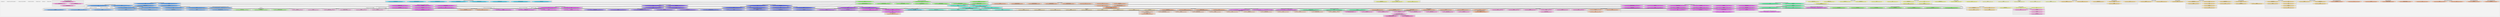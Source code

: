 digraph G {
    graph [rankdir=TB, clusterrank="local"];
    subgraph cluster_G {

        graph [style="filled,rounded", fillcolor="#80808018", label=""];
        knowledge_storm [label="knowledge_storm", style="filled", fillcolor="#ffffffb2", fontcolor="#000000", group="0"];
        knowledge_storm__interface [label="knowledge_storm.interface", style="filled", fillcolor="#ffffffb2", fontcolor="#000000", group="1"];
        knowledge_storm__lm [label="knowledge_storm.lm", style="filled", fillcolor="#ffffffb2", fontcolor="#000000", group="2"];
        knowledge_storm__rm [label="knowledge_storm.rm", style="filled", fillcolor="#ffffffb2", fontcolor="#000000", group="3"];
        knowledge_storm__storm_wiki [label="knowledge_storm.storm_wiki", style="filled", fillcolor="#ffffffb2", fontcolor="#000000", group="4"];
        knowledge_storm__storm_wiki__engine [label="knowledge_storm.storm_wiki.engine", style="filled", fillcolor="#ffffffb2", fontcolor="#000000", group="5"];
        knowledge_storm__storm_wiki__modules [label="knowledge_storm.storm_wiki.modules", style="filled", fillcolor="#ffffffb2", fontcolor="#000000", group="6"];
        knowledge_storm__storm_wiki__modules__article_generation [label="knowledge_storm.storm_wiki.modules.article_generation", style="filled", fillcolor="#ffffffb2", fontcolor="#000000", group="7"];
        knowledge_storm__storm_wiki__modules__article_polish [label="knowledge_storm.storm_wiki.modules.article_polish", style="filled", fillcolor="#ffffffb2", fontcolor="#000000", group="8"];
        knowledge_storm__storm_wiki__modules__callback [label="knowledge_storm.storm_wiki.modules.callback", style="filled", fillcolor="#ffffffb2", fontcolor="#000000", group="9"];
        knowledge_storm__storm_wiki__modules__knowledge_curation [label="knowledge_storm.storm_wiki.modules.knowledge_curation", style="filled", fillcolor="#ffffffb2", fontcolor="#000000", group="10"];
        knowledge_storm__storm_wiki__modules__outline_generation [label="knowledge_storm.storm_wiki.modules.outline_generation", style="filled", fillcolor="#ffffffb2", fontcolor="#000000", group="11"];
        knowledge_storm__storm_wiki__modules__persona_generator [label="knowledge_storm.storm_wiki.modules.persona_generator", style="filled", fillcolor="#ffffffb2", fontcolor="#000000", group="12"];
        knowledge_storm__storm_wiki__modules__retriever [label="knowledge_storm.storm_wiki.modules.retriever", style="filled", fillcolor="#ffffffb2", fontcolor="#000000", group="13"];
        knowledge_storm__storm_wiki__modules__storm_dataclass [label="knowledge_storm.storm_wiki.modules.storm_dataclass", style="filled", fillcolor="#ffffffb2", fontcolor="#000000", group="14"];
        knowledge_storm__utils [label="knowledge_storm.utils", style="filled", fillcolor="#ffffffb2", fontcolor="#000000", group="15"];
        subgraph cluster_knowledge_storm__interface {

            graph [style="filled,rounded", fillcolor="#80808018", label="knowledge_storm.interface"];
            knowledge_storm__interface__Article [label="Article\n(/home/sanjay/Development/explore/storm/knowledge_storm/interface.py:69)", style="filled", fillcolor="#ffbd99b2", fontcolor="#000000", group="1"];
            knowledge_storm__interface__ArticleGenerationModule [label="ArticleGenerationModule\n(/home/sanjay/Development/explore/storm/knowledge_storm/interface.py:259)", style="filled", fillcolor="#ffbd99b2", fontcolor="#000000", group="1"];
            knowledge_storm__interface__ArticlePolishingModule [label="ArticlePolishingModule\n(/home/sanjay/Development/explore/storm/knowledge_storm/interface.py:280)", style="filled", fillcolor="#ffbd99b2", fontcolor="#000000", group="1"];
            knowledge_storm__interface__ArticleSectionNode [label="ArticleSectionNode\n(/home/sanjay/Development/explore/storm/knowledge_storm/interface.py:43)", style="filled", fillcolor="#ffbd99b2", fontcolor="#000000", group="1"];
            knowledge_storm__interface__Engine [label="Engine\n(/home/sanjay/Development/explore/storm/knowledge_storm/interface.py:363)", style="filled", fillcolor="#ffbd99b2", fontcolor="#000000", group="1"];
            knowledge_storm__interface__Information [label="Information\n(/home/sanjay/Development/explore/storm/knowledge_storm/interface.py:12)", style="filled", fillcolor="#ffbd99b2", fontcolor="#000000", group="1"];
            knowledge_storm__interface__InformationTable [label="InformationTable\n(/home/sanjay/Development/explore/storm/knowledge_storm/interface.py:25)", style="filled", fillcolor="#ffbd99b2", fontcolor="#000000", group="1"];
            knowledge_storm__interface__KnowledgeCurationModule [label="KnowledgeCurationModule\n(/home/sanjay/Development/explore/storm/knowledge_storm/interface.py:211)", style="filled", fillcolor="#ffbd99b2", fontcolor="#000000", group="1"];
            knowledge_storm__interface__LMConfigs [label="LMConfigs\n(/home/sanjay/Development/explore/storm/knowledge_storm/interface.py:312)", style="filled", fillcolor="#ffbd99b2", fontcolor="#000000", group="1"];
            knowledge_storm__interface__OutlineGenerationModule [label="OutlineGenerationModule\n(/home/sanjay/Development/explore/storm/knowledge_storm/interface.py:236)", style="filled", fillcolor="#ffbd99b2", fontcolor="#000000", group="1"];
            knowledge_storm__interface__Retriever [label="Retriever\n(/home/sanjay/Development/explore/storm/knowledge_storm/interface.py:163)", style="filled", fillcolor="#ffbd99b2", fontcolor="#000000", group="1"];
            knowledge_storm__interface__log_execution_time [label="log_execution_time\n(/home/sanjay/Development/explore/storm/knowledge_storm/interface.py:296)", style="filled", fillcolor="#ffbd99b2", fontcolor="#000000", group="1"];
        }
        subgraph cluster_knowledge_storm__interface__Article {

            graph [style="filled,rounded", fillcolor="#80808018", label="knowledge_storm.interface.Article"];
            knowledge_storm__interface__Article____init__ [label="__init__\n(/home/sanjay/Development/explore/storm/knowledge_storm/interface.py:70)", style="filled", fillcolor="#ff9b65b2", fontcolor="#000000", group="1"];
            knowledge_storm__interface__Article__find_section [label="find_section\n(/home/sanjay/Development/explore/storm/knowledge_storm/interface.py:73)", style="filled", fillcolor="#ff9b65b2", fontcolor="#000000", group="1"];
            knowledge_storm__interface__Article__from_string [label="from_string\n(/home/sanjay/Development/explore/storm/knowledge_storm/interface.py:145)", style="filled", fillcolor="#ff9b65b2", fontcolor="#000000", group="1"];
            knowledge_storm__interface__Article__get_first_level_section_names [label="get_first_level_section_names\n(/home/sanjay/Development/explore/storm/knowledge_storm/interface.py:137)", style="filled", fillcolor="#ff9b65b2", fontcolor="#000000", group="1"];
            knowledge_storm__interface__Article__get_outline_tree [label="get_outline_tree\n(/home/sanjay/Development/explore/storm/knowledge_storm/interface.py:98)", style="filled", fillcolor="#ff9b65b2", fontcolor="#000000", group="1"];
            knowledge_storm__interface__Article__prune_empty_nodeXs [label="prune_empty_nodes\n(/home/sanjay/Development/explore/storm/knowledge_storm/interface.py:151)", style="filled", fillcolor="#ff9b65b2", fontcolor="#000000", group="1"];
            knowledge_storm__interface__Article__to_string [label="to_string\n(/home/sanjay/Development/explore/storm/knowledge_storm/interface.py:93)", style="filled", fillcolor="#ff9b65b2", fontcolor="#000000", group="1"];
        }
        subgraph cluster_knowledge_storm__interface__Article__get_outline_tree {

            graph [style="filled,rounded", fillcolor="#80808018", label="knowledge_storm.interface.Article.get_outline_tree"];
            knowledge_storm__interface__Article__get_outline_tree__build_tree [label="build_tree\n(/home/sanjay/Development/explore/storm/knowledge_storm/interface.py:129)", style="filled", fillcolor="#ff7a32b2", fontcolor="#000000", group="1"];
        }
        subgraph cluster_knowledge_storm__interface__ArticleGenerationModule {

            graph [style="filled,rounded", fillcolor="#80808018", label="knowledge_storm.interface.ArticleGenerationModule"];
            knowledge_storm__interface__ArticleGenerationModule__generate_article [label="generate_article\n(/home/sanjay/Development/explore/storm/knowledge_storm/interface.py:266)", style="filled", fillcolor="#ff9b65b2", fontcolor="#000000", group="1"];
        }
        subgraph cluster_knowledge_storm__interface__ArticlePolishingModule {

            graph [style="filled,rounded", fillcolor="#80808018", label="knowledge_storm.interface.ArticlePolishingModule"];
            knowledge_storm__interface__ArticlePolishingModule__polish_article [label="polish_article\n(/home/sanjay/Development/explore/storm/knowledge_storm/interface.py:287)", style="filled", fillcolor="#ff9b65b2", fontcolor="#000000", group="1"];
        }
        subgraph cluster_knowledge_storm__interface__ArticleSectionNode {

            graph [style="filled,rounded", fillcolor="#80808018", label="knowledge_storm.interface.ArticleSectionNode"];
            knowledge_storm__interface__ArticleSectionNode____init__ [label="__init__\n(/home/sanjay/Development/explore/storm/knowledge_storm/interface.py:49)", style="filled", fillcolor="#ff9b65b2", fontcolor="#000000", group="1"];
            knowledge_storm__interface__ArticleSectionNode__add_child [label="add_child\n(/home/sanjay/Development/explore/storm/knowledge_storm/interface.py:59)", style="filled", fillcolor="#ff9b65b2", fontcolor="#000000", group="1"];
            knowledge_storm__interface__ArticleSectionNode__remove_child [label="remove_child\n(/home/sanjay/Development/explore/storm/knowledge_storm/interface.py:65)", style="filled", fillcolor="#ff9b65b2", fontcolor="#000000", group="1"];
        }
        subgraph cluster_knowledge_storm__interface__Engine {

            graph [style="filled,rounded", fillcolor="#80808018", label="knowledge_storm.interface.Engine"];
            knowledge_storm__interface__Engine____init__ [label="__init__\n(/home/sanjay/Development/explore/storm/knowledge_storm/interface.py:364)", style="filled", fillcolor="#ff9b65b2", fontcolor="#000000", group="1"];
            knowledge_storm__interface__Engine__apply_decorators [label="apply_decorators\n(/home/sanjay/Development/explore/storm/knowledge_storm/interface.py:388)", style="filled", fillcolor="#ff9b65b2", fontcolor="#000000", group="1"];
            knowledge_storm__interface__Engine__log_execution_time_and_lm_rm_usage [label="log_execution_time_and_lm_rm_usage\n(/home/sanjay/Development/explore/storm/knowledge_storm/interface.py:370)", style="filled", fillcolor="#ff9b65b2", fontcolor="#000000", group="1"];
            knowledge_storm__interface__Engine__reset [label="reset\n(/home/sanjay/Development/explore/storm/knowledge_storm/interface.py:432)", style="filled", fillcolor="#ff9b65b2", fontcolor="#000000", group="1"];
            knowledge_storm__interface__Engine__run [label="run\n(/home/sanjay/Development/explore/storm/knowledge_storm/interface.py:414)", style="filled", fillcolor="#ff9b65b2", fontcolor="#000000", group="1"];
            knowledge_storm__interface__Engine__run_article_generation_module [label="run_article_generation_module\n(/home/sanjay/Development/explore/storm/knowledge_storm/interface.py:406)", style="filled", fillcolor="#ff9b65b2", fontcolor="#000000", group="1"];
            knowledge_storm__interface__Engine__run_article_polishing_module [label="run_article_polishing_module\n(/home/sanjay/Development/explore/storm/knowledge_storm/interface.py:410)", style="filled", fillcolor="#ff9b65b2", fontcolor="#000000", group="1"];
            knowledge_storm__interface__Engine__run_knowledge_curation_module [label="run_knowledge_curation_module\n(/home/sanjay/Development/explore/storm/knowledge_storm/interface.py:398)", style="filled", fillcolor="#ff9b65b2", fontcolor="#000000", group="1"];
            knowledge_storm__interface__Engine__run_outline_generation_module [label="run_outline_generation_module\n(/home/sanjay/Development/explore/storm/knowledge_storm/interface.py:402)", style="filled", fillcolor="#ff9b65b2", fontcolor="#000000", group="1"];
            knowledge_storm__interface__Engine__summary [label="summary\n(/home/sanjay/Development/explore/storm/knowledge_storm/interface.py:417)", style="filled", fillcolor="#ff9b65b2", fontcolor="#000000", group="1"];
        }
        subgraph cluster_knowledge_storm__interface__Engine__log_execution_time_and_lm_rm_usage {

            graph [style="filled,rounded", fillcolor="#80808018", label="knowledge_storm.interface.Engine.log_execution_time_and_lm_rm_usage"];
            knowledge_storm__interface__Engine__log_execution_time_and_lm_rm_usage__wrapper [label="wrapper\n(/home/sanjay/Development/explore/storm/knowledge_storm/interface.py:374)", style="filled", fillcolor="#ff7a32b2", fontcolor="#000000", group="1"];
        }
        subgraph cluster_knowledge_storm__interface__Information {

            graph [style="filled,rounded", fillcolor="#80808018", label="knowledge_storm.interface.Information"];
            knowledge_storm__interface__Information____init__ [label="__init__\n(/home/sanjay/Development/explore/storm/knowledge_storm/interface.py:20)", style="filled", fillcolor="#ff9b65b2", fontcolor="#000000", group="1"];
        }
        subgraph cluster_knowledge_storm__interface__InformationTable {

            graph [style="filled,rounded", fillcolor="#80808018", label="knowledge_storm.interface.InformationTable"];
            knowledge_storm__interface__InformationTable____init__ [label="__init__\n(/home/sanjay/Development/explore/storm/knowledge_storm/interface.py:35)", style="filled", fillcolor="#ff9b65b2", fontcolor="#000000", group="1"];
            knowledge_storm__interface__InformationTable__retrieve_information [label="retrieve_information\n(/home/sanjay/Development/explore/storm/knowledge_storm/interface.py:39)", style="filled", fillcolor="#ff9b65b2", fontcolor="#000000", group="1"];
        }
        subgraph cluster_knowledge_storm__interface__KnowledgeCurationModule {

            graph [style="filled,rounded", fillcolor="#80808018", label="knowledge_storm.interface.KnowledgeCurationModule"];
            knowledge_storm__interface__KnowledgeCurationModule____init__ [label="__init__\n(/home/sanjay/Development/explore/storm/knowledge_storm/interface.py:216)", style="filled", fillcolor="#ff9b65b2", fontcolor="#000000", group="1"];
            knowledge_storm__interface__KnowledgeCurationModule__research [label="research\n(/home/sanjay/Development/explore/storm/knowledge_storm/interface.py:223)", style="filled", fillcolor="#ff9b65b2", fontcolor="#000000", group="1"];
        }
        subgraph cluster_knowledge_storm__interface__LMConfigs {

            graph [style="filled,rounded", fillcolor="#80808018", label="knowledge_storm.interface.LMConfigs"];
            knowledge_storm__interface__LMConfigs____init__ [label="__init__\n(/home/sanjay/Development/explore/storm/knowledge_storm/interface.py:317)", style="filled", fillcolor="#ff9b65b2", fontcolor="#000000", group="1"];
            knowledge_storm__interface__LMConfigs__collect_and_reset_lm_history [label="collect_and_reset_lm_history\n(/home/sanjay/Development/explore/storm/knowledge_storm/interface.py:327)", style="filled", fillcolor="#ff9b65b2", fontcolor="#000000", group="1"];
            knowledge_storm__interface__LMConfigs__collect_and_reset_lm_usage [label="collect_and_reset_lm_usage\n(/home/sanjay/Development/explore/storm/knowledge_storm/interface.py:336)", style="filled", fillcolor="#ff9b65b2", fontcolor="#000000", group="1"];
            knowledge_storm__interface__LMConfigs__init_check [label="init_check\n(/home/sanjay/Development/explore/storm/knowledge_storm/interface.py:320)", style="filled", fillcolor="#ff9b65b2", fontcolor="#000000", group="1"];
            knowledge_storm__interface__LMConfigs__log [label="log\n(/home/sanjay/Development/explore/storm/knowledge_storm/interface.py:353)", style="filled", fillcolor="#ff9b65b2", fontcolor="#000000", group="1"];
        }
        subgraph cluster_knowledge_storm__interface__OutlineGenerationModule {

            graph [style="filled,rounded", fillcolor="#80808018", label="knowledge_storm.interface.OutlineGenerationModule"];
            knowledge_storm__interface__OutlineGenerationModule__generate_outline [label="generate_outline\n(/home/sanjay/Development/explore/storm/knowledge_storm/interface.py:243)", style="filled", fillcolor="#ff9b65b2", fontcolor="#000000", group="1"];
        }
        subgraph cluster_knowledge_storm__interface__Retriever {

            graph [style="filled,rounded", fillcolor="#80808018", label="knowledge_storm.interface.Retriever"];
            knowledge_storm__interface__Retriever____init__ [label="__init__\n(/home/sanjay/Development/explore/storm/knowledge_storm/interface.py:172)", style="filled", fillcolor="#ff9b65b2", fontcolor="#000000", group="1"];
            knowledge_storm__interface__Retriever__collect_and_reset_rm_usage [label="collect_and_reset_rm_usage\n(/home/sanjay/Development/explore/storm/knowledge_storm/interface.py:178)", style="filled", fillcolor="#ff9b65b2", fontcolor="#000000", group="1"];
            knowledge_storm__interface__Retriever__retrieve [label="retrieve\n(/home/sanjay/Development/explore/storm/knowledge_storm/interface.py:195)", style="filled", fillcolor="#ff9b65b2", fontcolor="#000000", group="1"];
            knowledge_storm__interface__Retriever__update_search_top_k [label="update_search_top_k\n(/home/sanjay/Development/explore/storm/knowledge_storm/interface.py:175)", style="filled", fillcolor="#ff9b65b2", fontcolor="#000000", group="1"];
        }
        subgraph cluster_knowledge_storm__interface__log_execution_time {

            graph [style="filled,rounded", fillcolor="#80808018", label="knowledge_storm.interface.log_execution_time"];
            knowledge_storm__interface__log_execution_time__wrapper [label="wrapper\n(/home/sanjay/Development/explore/storm/knowledge_storm/interface.py:300)", style="filled", fillcolor="#ff9b65b2", fontcolor="#000000", group="1"];
        }
        subgraph cluster_knowledge_storm__lm {

            graph [style="filled,rounded", fillcolor="#80808018", label="knowledge_storm.lm"];
            knowledge_storm__lm__AzureOpenAIModel [label="AzureOpenAIModel\n(/home/sanjay/Development/explore/storm/knowledge_storm/lm.py:197)", style="filled", fillcolor="#ffe199b2", fontcolor="#000000", group="2"];
            knowledge_storm__lm__ClaudeModel [label="ClaudeModel\n(/home/sanjay/Development/explore/storm/knowledge_storm/lm.py:236)", style="filled", fillcolor="#ffe199b2", fontcolor="#000000", group="2"];
            knowledge_storm__lm__DeepSeekModel [label="DeepSeekModel\n(/home/sanjay/Development/explore/storm/knowledge_storm/lm.py:108)", style="filled", fillcolor="#ffe199b2", fontcolor="#000000", group="2"];
            knowledge_storm__lm__GoogleModel [label="GoogleModel\n(/home/sanjay/Development/explore/storm/knowledge_storm/lm.py:599)", style="filled", fillcolor="#ffe199b2", fontcolor="#000000", group="2"];
            knowledge_storm__lm__OllamaClient [label="OllamaClient\n(/home/sanjay/Development/explore/storm/knowledge_storm/lm.py:406)", style="filled", fillcolor="#ffe199b2", fontcolor="#000000", group="2"];
            knowledge_storm__lm__OpenAIModel [label="OpenAIModel\n(/home/sanjay/Development/explore/storm/knowledge_storm/lm.py:21)", style="filled", fillcolor="#ffe199b2", fontcolor="#000000", group="2"];
            knowledge_storm__lm__TGIClient [label="TGIClient\n(/home/sanjay/Development/explore/storm/knowledge_storm/lm.py:419)", style="filled", fillcolor="#ffe199b2", fontcolor="#000000", group="2"];
            knowledge_storm__lm__TogetherClient [label="TogetherClient\n(/home/sanjay/Development/explore/storm/knowledge_storm/lm.py:475)", style="filled", fillcolor="#ffe199b2", fontcolor="#000000", group="2"];
            knowledge_storm__lm__VLLMClient [label="VLLMClient\n(/home/sanjay/Development/explore/storm/knowledge_storm/lm.py:361)", style="filled", fillcolor="#ffe199b2", fontcolor="#000000", group="2"];
        }
        subgraph cluster_knowledge_storm__lm__AzureOpenAIModel {

            graph [style="filled,rounded", fillcolor="#80808018", label="knowledge_storm.lm.AzureOpenAIModel"];
            knowledge_storm__lm__AzureOpenAIModel____init__ [label="__init__\n(/home/sanjay/Development/explore/storm/knowledge_storm/lm.py:200)", style="filled", fillcolor="#ffd265b2", fontcolor="#000000", group="2"];
            knowledge_storm__lm__AzureOpenAIModel__get_usage_and_reset [label="get_usage_and_reset\n(/home/sanjay/Development/explore/storm/knowledge_storm/lm.py:224)", style="filled", fillcolor="#ffd265b2", fontcolor="#000000", group="2"];
            knowledge_storm__lm__AzureOpenAIModel__log_usage [label="log_usage\n(/home/sanjay/Development/explore/storm/knowledge_storm/lm.py:215)", style="filled", fillcolor="#ffd265b2", fontcolor="#000000", group="2"];
        }
        subgraph cluster_knowledge_storm__lm__ClaudeModel {

            graph [style="filled,rounded", fillcolor="#80808018", label="knowledge_storm.lm.ClaudeModel"];
            knowledge_storm__lm__ClaudeModel____call__ [label="__call__\n(/home/sanjay/Development/explore/storm/knowledge_storm/lm.py:331)", style="filled", fillcolor="#ffd265b2", fontcolor="#000000", group="2"];
            knowledge_storm__lm__ClaudeModel____init__ [label="__init__\n(/home/sanjay/Development/explore/storm/knowledge_storm/lm.py:239)", style="filled", fillcolor="#ffd265b2", fontcolor="#000000", group="2"];
            knowledge_storm__lm__ClaudeModel__basic_request [label="basic_request\n(/home/sanjay/Development/explore/storm/knowledge_storm/lm.py:286)", style="filled", fillcolor="#ffd265b2", fontcolor="#000000", group="2"];
            knowledge_storm__lm__ClaudeModel__get_usage_and_reset [label="get_usage_and_reset\n(/home/sanjay/Development/explore/storm/knowledge_storm/lm.py:275)", style="filled", fillcolor="#ffd265b2", fontcolor="#000000", group="2"];
            knowledge_storm__lm__ClaudeModel__log_usage [label="log_usage\n(/home/sanjay/Development/explore/storm/knowledge_storm/lm.py:267)", style="filled", fillcolor="#ffd265b2", fontcolor="#000000", group="2"];
            knowledge_storm__lm__ClaudeModel__request [label="request\n(/home/sanjay/Development/explore/storm/knowledge_storm/lm.py:327)", style="filled", fillcolor="#ffd265b2", fontcolor="#000000", group="2"];
        }
        subgraph cluster_knowledge_storm__lm__DeepSeekModel {

            graph [style="filled,rounded", fillcolor="#80808018", label="knowledge_storm.lm.DeepSeekModel"];
            knowledge_storm__lm__DeepSeekModel____call__ [label="__call__\n(/home/sanjay/Development/explore/storm/knowledge_storm/lm.py:168)", style="filled", fillcolor="#ffd265b2", fontcolor="#000000", group="2"];
            knowledge_storm__lm__DeepSeekModel____init__ [label="__init__\n(/home/sanjay/Development/explore/storm/knowledge_storm/lm.py:111)", style="filled", fillcolor="#ffd265b2", fontcolor="#000000", group="2"];
            knowledge_storm__lm__DeepSeekModel___create_completion [label="_create_completion\n(/home/sanjay/Development/explore/storm/knowledge_storm/lm.py:153)", style="filled", fillcolor="#ffd265b2", fontcolor="#000000", group="2"];
            knowledge_storm__lm__DeepSeekModel__get_usage_and_reset [label="get_usage_and_reset\n(/home/sanjay/Development/explore/storm/knowledge_storm/lm.py:136)", style="filled", fillcolor="#ffd265b2", fontcolor="#000000", group="2"];
            knowledge_storm__lm__DeepSeekModel__log_usage [label="log_usage\n(/home/sanjay/Development/explore/storm/knowledge_storm/lm.py:128)", style="filled", fillcolor="#ffd265b2", fontcolor="#000000", group="2"];
        }
        subgraph cluster_knowledge_storm__lm__GoogleModel {

            graph [style="filled,rounded", fillcolor="#80808018", label="knowledge_storm.lm.GoogleModel"];
            knowledge_storm__lm__GoogleModel____call__ [label="__call__\n(/home/sanjay/Development/explore/storm/knowledge_storm/lm.py:698)", style="filled", fillcolor="#ffd265b2", fontcolor="#000000", group="2"];
            knowledge_storm__lm__GoogleModel____init__ [label="__init__\n(/home/sanjay/Development/explore/storm/knowledge_storm/lm.py:602)", style="filled", fillcolor="#ffd265b2", fontcolor="#000000", group="2"];
            knowledge_storm__lm__GoogleModel__basic_request [label="basic_request\n(/home/sanjay/Development/explore/storm/knowledge_storm/lm.py:664)", style="filled", fillcolor="#ffd265b2", fontcolor="#000000", group="2"];
            knowledge_storm__lm__GoogleModel__get_usage_and_reset [label="get_usage_and_reset\n(/home/sanjay/Development/explore/storm/knowledge_storm/lm.py:653)", style="filled", fillcolor="#ffd265b2", fontcolor="#000000", group="2"];
            knowledge_storm__lm__GoogleModel__log_usage [label="log_usage\n(/home/sanjay/Development/explore/storm/knowledge_storm/lm.py:645)", style="filled", fillcolor="#ffd265b2", fontcolor="#000000", group="2"];
            knowledge_storm__lm__GoogleModel__request [label="request\n(/home/sanjay/Development/explore/storm/knowledge_storm/lm.py:694)", style="filled", fillcolor="#ffd265b2", fontcolor="#000000", group="2"];
        }
        subgraph cluster_knowledge_storm__lm__OllamaClient {

            graph [style="filled,rounded", fillcolor="#80808018", label="knowledge_storm.lm.OllamaClient"];
            knowledge_storm__lm__OllamaClient____init__ [label="__init__\n(/home/sanjay/Development/explore/storm/knowledge_storm/lm.py:409)", style="filled", fillcolor="#ffd265b2", fontcolor="#000000", group="2"];
        }
        subgraph cluster_knowledge_storm__lm__OpenAIModel {

            graph [style="filled,rounded", fillcolor="#80808018", label="knowledge_storm.lm.OpenAIModel"];
            knowledge_storm__lm__OpenAIModel____call__ [label="__call__\n(/home/sanjay/Development/explore/storm/knowledge_storm/lm.py:55)", style="filled", fillcolor="#ffd265b2", fontcolor="#000000", group="2"];
            knowledge_storm__lm__OpenAIModel____init__ [label="__init__\n(/home/sanjay/Development/explore/storm/knowledge_storm/lm.py:24)", style="filled", fillcolor="#ffd265b2", fontcolor="#000000", group="2"];
            knowledge_storm__lm__OpenAIModel__get_usage_and_reset [label="get_usage_and_reset\n(/home/sanjay/Development/explore/storm/knowledge_storm/lm.py:44)", style="filled", fillcolor="#ffd265b2", fontcolor="#000000", group="2"];
            knowledge_storm__lm__OpenAIModel__log_usage [label="log_usage\n(/home/sanjay/Development/explore/storm/knowledge_storm/lm.py:36)", style="filled", fillcolor="#ffd265b2", fontcolor="#000000", group="2"];
        }
        subgraph cluster_knowledge_storm__lm__TGIClient {

            graph [style="filled,rounded", fillcolor="#80808018", label="knowledge_storm.lm.TGIClient"];
            knowledge_storm__lm__TGIClient____init__ [label="__init__\n(/home/sanjay/Development/explore/storm/knowledge_storm/lm.py:420)", style="filled", fillcolor="#ffd265b2", fontcolor="#000000", group="2"];
            knowledge_storm__lm__TGIClient___generate [label="_generate\n(/home/sanjay/Development/explore/storm/knowledge_storm/lm.py:423)", style="filled", fillcolor="#ffd265b2", fontcolor="#000000", group="2"];
        }
        subgraph cluster_knowledge_storm__lm__TogetherClient {

            graph [style="filled,rounded", fillcolor="#80808018", label="knowledge_storm.lm.TogetherClient"];
            knowledge_storm__lm__TogetherClient____init__ [label="__init__\n(/home/sanjay/Development/explore/storm/knowledge_storm/lm.py:478)", style="filled", fillcolor="#ffd265b2", fontcolor="#000000", group="2"];
            knowledge_storm__lm__TogetherClient___generate [label="_generate\n(/home/sanjay/Development/explore/storm/knowledge_storm/lm.py:539)", style="filled", fillcolor="#ffd265b2", fontcolor="#000000", group="2"];
            knowledge_storm__lm__TogetherClient__get_usage_and_reset [label="get_usage_and_reset\n(/home/sanjay/Development/explore/storm/knowledge_storm/lm.py:522)", style="filled", fillcolor="#ffd265b2", fontcolor="#000000", group="2"];
            knowledge_storm__lm__TogetherClient__log_usage [label="log_usage\n(/home/sanjay/Development/explore/storm/knowledge_storm/lm.py:514)", style="filled", fillcolor="#ffd265b2", fontcolor="#000000", group="2"];
        }
        subgraph cluster_knowledge_storm__lm__VLLMClient {

            graph [style="filled,rounded", fillcolor="#80808018", label="knowledge_storm.lm.VLLMClient"];
            knowledge_storm__lm__VLLMClient____init__ [label="__init__\n(/home/sanjay/Development/explore/storm/knowledge_storm/lm.py:364)", style="filled", fillcolor="#ffd265b2", fontcolor="#000000", group="2"];
            knowledge_storm__lm__VLLMClient___generate [label="_generate\n(/home/sanjay/Development/explore/storm/knowledge_storm/lm.py:371)", style="filled", fillcolor="#ffd265b2", fontcolor="#000000", group="2"];
        }
        subgraph cluster_knowledge_storm__rm {

            graph [style="filled,rounded", fillcolor="#80808018", label="knowledge_storm.rm"];
            knowledge_storm__rm__BingSearch [label="BingSearch\n(/home/sanjay/Development/explore/storm/knowledge_storm/rm.py:75)", style="filled", fillcolor="#f9ff99b2", fontcolor="#000000", group="3"];
            knowledge_storm__rm__BraveRM [label="BraveRM\n(/home/sanjay/Development/explore/storm/knowledge_storm/rm.py:446)", style="filled", fillcolor="#f9ff99b2", fontcolor="#000000", group="3"];
            knowledge_storm__rm__SerperRM [label="SerperRM\n(/home/sanjay/Development/explore/storm/knowledge_storm/rm.py:310)", style="filled", fillcolor="#f9ff99b2", fontcolor="#000000", group="3"];
            knowledge_storm__rm__VectorRM [label="VectorRM\n(/home/sanjay/Development/explore/storm/knowledge_storm/rm.py:166)", style="filled", fillcolor="#f9ff99b2", fontcolor="#000000", group="3"];
            knowledge_storm__rm__YouRM [label="YouRM\n(/home/sanjay/Development/explore/storm/knowledge_storm/rm.py:15)", style="filled", fillcolor="#f9ff99b2", fontcolor="#000000", group="3"];
        }
        subgraph cluster_knowledge_storm__rm__BingSearch {

            graph [style="filled,rounded", fillcolor="#80808018", label="knowledge_storm.rm.BingSearch"];
            knowledge_storm__rm__BingSearch____init__ [label="__init__\n(/home/sanjay/Development/explore/storm/knowledge_storm/rm.py:76)", style="filled", fillcolor="#f6ff65b2", fontcolor="#000000", group="3"];
            knowledge_storm__rm__BingSearch__forward [label="forward\n(/home/sanjay/Development/explore/storm/knowledge_storm/rm.py:121)", style="filled", fillcolor="#f6ff65b2", fontcolor="#000000", group="3"];
            knowledge_storm__rm__BingSearch__get_usage_and_reset [label="get_usage_and_reset\n(/home/sanjay/Development/explore/storm/knowledge_storm/rm.py:115)", style="filled", fillcolor="#f6ff65b2", fontcolor="#000000", group="3"];
        }
        subgraph cluster_knowledge_storm__rm__BraveRM {

            graph [style="filled,rounded", fillcolor="#80808018", label="knowledge_storm.rm.BraveRM"];
            knowledge_storm__rm__BraveRM____init__ [label="__init__\n(/home/sanjay/Development/explore/storm/knowledge_storm/rm.py:447)", style="filled", fillcolor="#f6ff65b2", fontcolor="#000000", group="3"];
            knowledge_storm__rm__BraveRM__forward [label="forward\n(/home/sanjay/Development/explore/storm/knowledge_storm/rm.py:469)", style="filled", fillcolor="#f6ff65b2", fontcolor="#000000", group="3"];
            knowledge_storm__rm__BraveRM__get_usage_and_reset [label="get_usage_and_reset\n(/home/sanjay/Development/explore/storm/knowledge_storm/rm.py:463)", style="filled", fillcolor="#f6ff65b2", fontcolor="#000000", group="3"];
        }
        subgraph cluster_knowledge_storm__rm__SerperRM {

            graph [style="filled,rounded", fillcolor="#80808018", label="knowledge_storm.rm.SerperRM"];
            knowledge_storm__rm__SerperRM____init__ [label="__init__\n(/home/sanjay/Development/explore/storm/knowledge_storm/rm.py:313)", style="filled", fillcolor="#f6ff65b2", fontcolor="#000000", group="3"];
            knowledge_storm__rm__SerperRM__forward [label="forward\n(/home/sanjay/Development/explore/storm/knowledge_storm/rm.py:373)", style="filled", fillcolor="#f6ff65b2", fontcolor="#000000", group="3"];
            knowledge_storm__rm__SerperRM__get_usage_and_reset [label="get_usage_and_reset\n(/home/sanjay/Development/explore/storm/knowledge_storm/rm.py:368)", style="filled", fillcolor="#f6ff65b2", fontcolor="#000000", group="3"];
            knowledge_storm__rm__SerperRM__serper_runner [label="serper_runner\n(/home/sanjay/Development/explore/storm/knowledge_storm/rm.py:349)", style="filled", fillcolor="#f6ff65b2", fontcolor="#000000", group="3"];
        }
        subgraph cluster_knowledge_storm__rm__VectorRM {

            graph [style="filled,rounded", fillcolor="#80808018", label="knowledge_storm.rm.VectorRM"];
            knowledge_storm__rm__VectorRM____init__ [label="__init__\n(/home/sanjay/Development/explore/storm/knowledge_storm/rm.py:178)", style="filled", fillcolor="#f6ff65b2", fontcolor="#000000", group="3"];
            knowledge_storm__rm__VectorRM___check_collection [label="_check_collection\n(/home/sanjay/Development/explore/storm/knowledge_storm/rm.py:210)", style="filled", fillcolor="#f6ff65b2", fontcolor="#000000", group="3"];
            knowledge_storm__rm__VectorRM__forward [label="forward\n(/home/sanjay/Development/explore/storm/knowledge_storm/rm.py:278)", style="filled", fillcolor="#f6ff65b2", fontcolor="#000000", group="3"];
            knowledge_storm__rm__VectorRM__get_usage_and_reset [label="get_usage_and_reset\n(/home/sanjay/Development/explore/storm/knowledge_storm/rm.py:263)", style="filled", fillcolor="#f6ff65b2", fontcolor="#000000", group="3"];
            knowledge_storm__rm__VectorRM__get_vector_count [label="get_vector_count\n(/home/sanjay/Development/explore/storm/knowledge_storm/rm.py:269)", style="filled", fillcolor="#f6ff65b2", fontcolor="#000000", group="3"];
            knowledge_storm__rm__VectorRM__init_offline_vector_db [label="init_offline_vector_db\n(/home/sanjay/Development/explore/storm/knowledge_storm/rm.py:247)", style="filled", fillcolor="#f6ff65b2", fontcolor="#000000", group="3"];
            knowledge_storm__rm__VectorRM__init_online_vector_db [label="init_online_vector_db\n(/home/sanjay/Development/explore/storm/knowledge_storm/rm.py:226)", style="filled", fillcolor="#f6ff65b2", fontcolor="#000000", group="3"];
        }
        subgraph cluster_knowledge_storm__rm__YouRM {

            graph [style="filled,rounded", fillcolor="#80808018", label="knowledge_storm.rm.YouRM"];
            knowledge_storm__rm__YouRM____init__ [label="__init__\n(/home/sanjay/Development/explore/storm/knowledge_storm/rm.py:16)", style="filled", fillcolor="#f6ff65b2", fontcolor="#000000", group="3"];
            knowledge_storm__rm__YouRM__forward [label="forward\n(/home/sanjay/Development/explore/storm/knowledge_storm/rm.py:38)", style="filled", fillcolor="#f6ff65b2", fontcolor="#000000", group="3"];
            knowledge_storm__rm__YouRM__get_usage_and_reset [label="get_usage_and_reset\n(/home/sanjay/Development/explore/storm/knowledge_storm/rm.py:32)", style="filled", fillcolor="#f6ff65b2", fontcolor="#000000", group="3"];
        }
        subgraph cluster_knowledge_storm__storm_wiki__engine {

            graph [style="filled,rounded", fillcolor="#80808018", label="knowledge_storm.storm_wiki.engine"];
            knowledge_storm__storm_wiki__engine__STORMWikiLMConfigs [label="STORMWikiLMConfigs\n(/home/sanjay/Development/explore/storm/knowledge_storm/storm_wiki/engine.py:22)", style="filled", fillcolor="#89ff65b2", fontcolor="#000000", group="5"];
            knowledge_storm__storm_wiki__engine__STORMWikiRunner [label="STORMWikiRunner\n(/home/sanjay/Development/explore/storm/knowledge_storm/storm_wiki/engine.py:122)", style="filled", fillcolor="#89ff65b2", fontcolor="#000000", group="5"];
            knowledge_storm__storm_wiki__engine__STORMWikiRunnerArguments [label="STORMWikiRunnerArguments\n(/home/sanjay/Development/explore/storm/knowledge_storm/storm_wiki/engine.py:86)", style="filled", fillcolor="#89ff65b2", fontcolor="#000000", group="5"];
        }
        subgraph cluster_knowledge_storm__storm_wiki__engine__STORMWikiLMConfigs {

            graph [style="filled,rounded", fillcolor="#80808018", label="knowledge_storm.storm_wiki.engine.STORMWikiLMConfigs"];
            knowledge_storm__storm_wiki__engine__STORMWikiLMConfigs____init__ [label="__init__\n(/home/sanjay/Development/explore/storm/knowledge_storm/storm_wiki/engine.py:30)", style="filled", fillcolor="#62ff32b2", fontcolor="#000000", group="5"];
            knowledge_storm__storm_wiki__engine__STORMWikiLMConfigs__init_openai_model [label="init_openai_model\n(/home/sanjay/Development/explore/storm/knowledge_storm/storm_wiki/engine.py:37)", style="filled", fillcolor="#62ff32b2", fontcolor="#000000", group="5"];
            knowledge_storm__storm_wiki__engine__STORMWikiLMConfigs__set_article_gen_lm [label="set_article_gen_lm\n(/home/sanjay/Development/explore/storm/knowledge_storm/storm_wiki/engine.py:78)", style="filled", fillcolor="#62ff32b2", fontcolor="#000000", group="5"];
            knowledge_storm__storm_wiki__engine__STORMWikiLMConfigs__set_article_polish_lm [label="set_article_polish_lm\n(/home/sanjay/Development/explore/storm/knowledge_storm/storm_wiki/engine.py:81)", style="filled", fillcolor="#62ff32b2", fontcolor="#000000", group="5"];
            knowledge_storm__storm_wiki__engine__STORMWikiLMConfigs__set_conv_simulator_lm [label="set_conv_simulator_lm\n(/home/sanjay/Development/explore/storm/knowledge_storm/storm_wiki/engine.py:69)", style="filled", fillcolor="#62ff32b2", fontcolor="#000000", group="5"];
            knowledge_storm__storm_wiki__engine__STORMWikiLMConfigs__set_outline_gen_lm [label="set_outline_gen_lm\n(/home/sanjay/Development/explore/storm/knowledge_storm/storm_wiki/engine.py:75)", style="filled", fillcolor="#62ff32b2", fontcolor="#000000", group="5"];
            knowledge_storm__storm_wiki__engine__STORMWikiLMConfigs__set_question_asker_lm [label="set_question_asker_lm\n(/home/sanjay/Development/explore/storm/knowledge_storm/storm_wiki/engine.py:72)", style="filled", fillcolor="#62ff32b2", fontcolor="#000000", group="5"];
        }
        subgraph cluster_knowledge_storm__storm_wiki__engine__STORMWikiRunner {

            graph [style="filled,rounded", fillcolor="#80808018", label="knowledge_storm.storm_wiki.engine.STORMWikiRunner"];
            knowledge_storm__storm_wiki__engine__STORMWikiRunner____init__ [label="__init__\n(/home/sanjay/Development/explore/storm/knowledge_storm/storm_wiki/engine.py:125)", style="filled", fillcolor="#62ff32b2", fontcolor="#000000", group="5"];
            knowledge_storm__storm_wiki__engine__STORMWikiRunner___load_draft_article_from_local_fs [label="_load_draft_article_from_local_fs\n(/home/sanjay/Development/explore/storm/knowledge_storm/storm_wiki/engine.py:246)", style="filled", fillcolor="#62ff32b2", fontcolor="#000000", group="5"];
            knowledge_storm__storm_wiki__engine__STORMWikiRunner___load_information_table_from_local_fs [label="_load_information_table_from_local_fs\n(/home/sanjay/Development/explore/storm/knowledge_storm/storm_wiki/engine.py:236)", style="filled", fillcolor="#62ff32b2", fontcolor="#000000", group="5"];
            knowledge_storm__storm_wiki__engine__STORMWikiRunner___load_outline_from_local_fs [label="_load_outline_from_local_fs\n(/home/sanjay/Development/explore/storm/knowledge_storm/storm_wiki/engine.py:241)", style="filled", fillcolor="#62ff32b2", fontcolor="#000000", group="5"];
            knowledge_storm__storm_wiki__engine__STORMWikiRunner__post_run [label="post_run\n(/home/sanjay/Development/explore/storm/knowledge_storm/storm_wiki/engine.py:220)", style="filled", fillcolor="#62ff32b2", fontcolor="#000000", group="5"];
            knowledge_storm__storm_wiki__engine__STORMWikiRunner__run [label="run\n(/home/sanjay/Development/explore/storm/knowledge_storm/storm_wiki/engine.py:255)", style="filled", fillcolor="#62ff32b2", fontcolor="#000000", group="5"];
            knowledge_storm__storm_wiki__engine__STORMWikiRunner__run_article_generation_module [label="run_article_generation_module\n(/home/sanjay/Development/explore/storm/knowledge_storm/storm_wiki/engine.py:192)", style="filled", fillcolor="#62ff32b2", fontcolor="#000000", group="5"];
            knowledge_storm__storm_wiki__engine__STORMWikiRunner__run_article_polishing_module [label="run_article_polishing_module\n(/home/sanjay/Development/explore/storm/knowledge_storm/storm_wiki/engine.py:207)", style="filled", fillcolor="#62ff32b2", fontcolor="#000000", group="5"];
            knowledge_storm__storm_wiki__engine__STORMWikiRunner__run_knowledge_curation_module [label="run_knowledge_curation_module\n(/home/sanjay/Development/explore/storm/knowledge_storm/storm_wiki/engine.py:161)", style="filled", fillcolor="#62ff32b2", fontcolor="#000000", group="5"];
            knowledge_storm__storm_wiki__engine__STORMWikiRunner__run_outline_generation_module [label="run_outline_generation_module\n(/home/sanjay/Development/explore/storm/knowledge_storm/storm_wiki/engine.py:178)", style="filled", fillcolor="#62ff32b2", fontcolor="#000000", group="5"];
        }
        subgraph cluster_knowledge_storm__storm_wiki__modules__article_generation {

            graph [style="filled,rounded", fillcolor="#80808018", label="knowledge_storm.storm_wiki.modules.article_generation"];
            knowledge_storm__storm_wiki__modules__article_generation__ConvToSection [label="ConvToSection\n(/home/sanjay/Development/explore/storm/knowledge_storm/storm_wiki/modules/article_generation.py:109)", style="filled", fillcolor="#32ff93b2", fontcolor="#000000", group="7"];
            knowledge_storm__storm_wiki__modules__article_generation__StormArticleGenerationModule [label="StormArticleGenerationModule\n(/home/sanjay/Development/explore/storm/knowledge_storm/storm_wiki/modules/article_generation.py:15)", style="filled", fillcolor="#32ff93b2", fontcolor="#000000", group="7"];
            knowledge_storm__storm_wiki__modules__article_generation__WriteSection [label="WriteSection\n(/home/sanjay/Development/explore/storm/knowledge_storm/storm_wiki/modules/article_generation.py:132)", style="filled", fillcolor="#32ff93b2", fontcolor="#000000", group="7"];
        }
        subgraph cluster_knowledge_storm__storm_wiki__modules__article_generation__ConvToSection {

            graph [style="filled,rounded", fillcolor="#80808018", label="knowledge_storm.storm_wiki.modules.article_generation.ConvToSection"];
            knowledge_storm__storm_wiki__modules__article_generation__ConvToSection____init__ [label="__init__\n(/home/sanjay/Development/explore/storm/knowledge_storm/storm_wiki/modules/article_generation.py:112)", style="filled", fillcolor="#00ff78b2", fontcolor="#000000", group="7"];
            knowledge_storm__storm_wiki__modules__article_generation__ConvToSection__forward [label="forward\n(/home/sanjay/Development/explore/storm/knowledge_storm/storm_wiki/modules/article_generation.py:117)", style="filled", fillcolor="#00ff78b2", fontcolor="#000000", group="7"];
        }
        subgraph cluster_knowledge_storm__storm_wiki__modules__article_generation__StormArticleGenerationModule {

            graph [style="filled,rounded", fillcolor="#80808018", label="knowledge_storm.storm_wiki.modules.article_generation.StormArticleGenerationModule"];
            knowledge_storm__storm_wiki__modules__article_generation__StormArticleGenerationModule____init__ [label="__init__\n(/home/sanjay/Development/explore/storm/knowledge_storm/storm_wiki/modules/article_generation.py:21)", style="filled", fillcolor="#00ff78b2", fontcolor="#000000", group="7"];
            knowledge_storm__storm_wiki__modules__article_generation__StormArticleGenerationModule__generate_article [label="generate_article\n(/home/sanjay/Development/explore/storm/knowledge_storm/storm_wiki/modules/article_generation.py:42)", style="filled", fillcolor="#00ff78b2", fontcolor="#000000", group="7"];
            knowledge_storm__storm_wiki__modules__article_generation__StormArticleGenerationModule__generate_section [label="generate_section\n(/home/sanjay/Development/explore/storm/knowledge_storm/storm_wiki/modules/article_generation.py:31)", style="filled", fillcolor="#00ff78b2", fontcolor="#000000", group="7"];
        }
        subgraph cluster_knowledge_storm__storm_wiki__modules__article_polish {

            graph [style="filled,rounded", fillcolor="#80808018", label="knowledge_storm.storm_wiki.modules.article_polish"];
            knowledge_storm__storm_wiki__modules__article_polish__PolishPage [label="PolishPage\n(/home/sanjay/Development/explore/storm/knowledge_storm/storm_wiki/modules/article_polish.py:63)", style="filled", fillcolor="#32ffdbb2", fontcolor="#000000", group="8"];
            knowledge_storm__storm_wiki__modules__article_polish__PolishPageModule [label="PolishPageModule\n(/home/sanjay/Development/explore/storm/knowledge_storm/storm_wiki/modules/article_polish.py:70)", style="filled", fillcolor="#32ffdbb2", fontcolor="#000000", group="8"];
            knowledge_storm__storm_wiki__modules__article_polish__StormArticlePolishingModule [label="StormArticlePolishingModule\n(/home/sanjay/Development/explore/storm/knowledge_storm/storm_wiki/modules/article_polish.py:11)", style="filled", fillcolor="#32ffdbb2", fontcolor="#000000", group="8"];
            knowledge_storm__storm_wiki__modules__article_polish__WriteLeadSection [label="WriteLeadSection\n(/home/sanjay/Development/explore/storm/knowledge_storm/storm_wiki/modules/article_polish.py:52)", style="filled", fillcolor="#32ffdbb2", fontcolor="#000000", group="8"];
        }
        subgraph cluster_knowledge_storm__storm_wiki__modules__article_polish__PolishPageModule {

            graph [style="filled,rounded", fillcolor="#80808018", label="knowledge_storm.storm_wiki.modules.article_polish.PolishPageModule"];
            knowledge_storm__storm_wiki__modules__article_polish__PolishPageModule____init__ [label="__init__\n(/home/sanjay/Development/explore/storm/knowledge_storm/storm_wiki/modules/article_polish.py:71)", style="filled", fillcolor="#00ffd2b2", fontcolor="#000000", group="8"];
            knowledge_storm__storm_wiki__modules__article_polish__PolishPageModule__forward [label="forward\n(/home/sanjay/Development/explore/storm/knowledge_storm/storm_wiki/modules/article_polish.py:79)", style="filled", fillcolor="#00ffd2b2", fontcolor="#000000", group="8"];
        }
        subgraph cluster_knowledge_storm__storm_wiki__modules__article_polish__StormArticlePolishingModule {

            graph [style="filled,rounded", fillcolor="#80808018", label="knowledge_storm.storm_wiki.modules.article_polish.StormArticlePolishingModule"];
            knowledge_storm__storm_wiki__modules__article_polish__StormArticlePolishingModule____init__ [label="__init__\n(/home/sanjay/Development/explore/storm/knowledge_storm/storm_wiki/modules/article_polish.py:17)", style="filled", fillcolor="#00ffd2b2", fontcolor="#000000", group="8"];
            knowledge_storm__storm_wiki__modules__article_polish__StormArticlePolishingModule__polish_article [label="polish_article\n(/home/sanjay/Development/explore/storm/knowledge_storm/storm_wiki/modules/article_polish.py:28)", style="filled", fillcolor="#00ffd2b2", fontcolor="#000000", group="8"];
        }
        subgraph cluster_knowledge_storm__storm_wiki__modules__callback {

            graph [style="filled,rounded", fillcolor="#80808018", label="knowledge_storm.storm_wiki.modules.callback"];
            knowledge_storm__storm_wiki__modules__callback__BaseCallbackHandler [label="BaseCallbackHandler\n(/home/sanjay/Development/explore/storm/knowledge_storm/storm_wiki/modules/callback.py:1)", style="filled", fillcolor="#32daffb2", fontcolor="#000000", group="9"];
        }
        subgraph cluster_knowledge_storm__storm_wiki__modules__callback__BaseCallbackHandler {

            graph [style="filled,rounded", fillcolor="#80808018", label="knowledge_storm.storm_wiki.modules.callback.BaseCallbackHandler"];
            knowledge_storm__storm_wiki__modules__callback__BaseCallbackHandler__on_dialogue_turn_end [label="on_dialogue_turn_end\n(/home/sanjay/Development/explore/storm/knowledge_storm/storm_wiki/modules/callback.py:16)", style="filled", fillcolor="#00d1ffb2", fontcolor="#000000", group="9"];
            knowledge_storm__storm_wiki__modules__callback__BaseCallbackHandler__on_direct_outline_generation_end [label="on_direct_outline_generation_end\n(/home/sanjay/Development/explore/storm/knowledge_storm/storm_wiki/modules/callback.py:28)", style="filled", fillcolor="#00d1ffb2", fontcolor="#000000", group="9"];
            knowledge_storm__storm_wiki__modules__callback__BaseCallbackHandler__on_identify_perspective_end [label="on_identify_perspective_end\n(/home/sanjay/Development/explore/storm/knowledge_storm/storm_wiki/modules/callback.py:8)", style="filled", fillcolor="#00d1ffb2", fontcolor="#000000", group="9"];
            knowledge_storm__storm_wiki__modules__callback__BaseCallbackHandler__on_identify_perspective_start [label="on_identify_perspective_start\n(/home/sanjay/Development/explore/storm/knowledge_storm/storm_wiki/modules/callback.py:4)", style="filled", fillcolor="#00d1ffb2", fontcolor="#000000", group="9"];
            knowledge_storm__storm_wiki__modules__callback__BaseCallbackHandler__on_information_gathering_end [label="on_information_gathering_end\n(/home/sanjay/Development/explore/storm/knowledge_storm/storm_wiki/modules/callback.py:20)", style="filled", fillcolor="#00d1ffb2", fontcolor="#000000", group="9"];
            knowledge_storm__storm_wiki__modules__callback__BaseCallbackHandler__on_information_gathering_start [label="on_information_gathering_start\n(/home/sanjay/Development/explore/storm/knowledge_storm/storm_wiki/modules/callback.py:12)", style="filled", fillcolor="#00d1ffb2", fontcolor="#000000", group="9"];
            knowledge_storm__storm_wiki__modules__callback__BaseCallbackHandler__on_information_organization_start [label="on_information_organization_start\n(/home/sanjay/Development/explore/storm/knowledge_storm/storm_wiki/modules/callback.py:24)", style="filled", fillcolor="#00d1ffb2", fontcolor="#000000", group="9"];
            knowledge_storm__storm_wiki__modules__callback__BaseCallbackHandler__on_outline_refinement_end [label="on_outline_refinement_end\n(/home/sanjay/Development/explore/storm/knowledge_storm/storm_wiki/modules/callback.py:32)", style="filled", fillcolor="#00d1ffb2", fontcolor="#000000", group="9"];
        }
        subgraph cluster_knowledge_storm__storm_wiki__modules__knowledge_curation {

            graph [style="filled,rounded", fillcolor="#80808018", label="knowledge_storm.storm_wiki.modules.knowledge_curation"];
            knowledge_storm__storm_wiki__modules__knowledge_curation__AnswerQuestion [label="AnswerQuestion\n(/home/sanjay/Development/explore/storm/knowledge_storm/storm_wiki/modules/knowledge_curation.py:134)", style="filled", fillcolor="#3292ffb2", fontcolor="#000000", group="10"];
            knowledge_storm__storm_wiki__modules__knowledge_curation__AskQuestion [label="AskQuestion\n(/home/sanjay/Development/explore/storm/knowledge_storm/storm_wiki/modules/knowledge_curation.py:99)", style="filled", fillcolor="#3292ffb2", fontcolor="#000000", group="10"];
            knowledge_storm__storm_wiki__modules__knowledge_curation__AskQuestionWithPersona [label="AskQuestionWithPersona\n(/home/sanjay/Development/explore/storm/knowledge_storm/storm_wiki/modules/knowledge_curation.py:109)", style="filled", fillcolor="#3292ffb2", fontcolor="#000000", group="10"];
            knowledge_storm__storm_wiki__modules__knowledge_curation__ConvSimulator [label="ConvSimulator\n(/home/sanjay/Development/explore/storm/knowledge_storm/storm_wiki/modules/knowledge_curation.py:25)", style="filled", fillcolor="#3292ffb2", fontcolor="#000000", group="10"];
            knowledge_storm__storm_wiki__modules__knowledge_curation__QuestionToQuery [label="QuestionToQuery\n(/home/sanjay/Development/explore/storm/knowledge_storm/storm_wiki/modules/knowledge_curation.py:121)", style="filled", fillcolor="#3292ffb2", fontcolor="#000000", group="10"];
            knowledge_storm__storm_wiki__modules__knowledge_curation__StormKnowledgeCurationModule [label="StormKnowledgeCurationModule\n(/home/sanjay/Development/explore/storm/knowledge_storm/storm_wiki/modules/knowledge_curation.py:198)", style="filled", fillcolor="#3292ffb2", fontcolor="#000000", group="10"];
            knowledge_storm__storm_wiki__modules__knowledge_curation__TopicExpert [label="TopicExpert\n(/home/sanjay/Development/explore/storm/knowledge_storm/storm_wiki/modules/knowledge_curation.py:148)", style="filled", fillcolor="#3292ffb2", fontcolor="#000000", group="10"];
            knowledge_storm__storm_wiki__modules__knowledge_curation__WikiWriter [label="WikiWriter\n(/home/sanjay/Development/explore/storm/knowledge_storm/storm_wiki/modules/knowledge_curation.py:68)", style="filled", fillcolor="#3292ffb2", fontcolor="#000000", group="10"];
        }
        subgraph cluster_knowledge_storm__storm_wiki__modules__knowledge_curation__ConvSimulator {

            graph [style="filled,rounded", fillcolor="#80808018", label="knowledge_storm.storm_wiki.modules.knowledge_curation.ConvSimulator"];
            knowledge_storm__storm_wiki__modules__knowledge_curation__ConvSimulator____init__ [label="__init__\n(/home/sanjay/Development/explore/storm/knowledge_storm/storm_wiki/modules/knowledge_curation.py:28)", style="filled", fillcolor="#0077ffb2", fontcolor="#000000", group="10"];
            knowledge_storm__storm_wiki__modules__knowledge_curation__ConvSimulator__forward [label="forward\n(/home/sanjay/Development/explore/storm/knowledge_storm/storm_wiki/modules/knowledge_curation.py:41)", style="filled", fillcolor="#0077ffb2", fontcolor="#000000", group="10"];
        }
        subgraph cluster_knowledge_storm__storm_wiki__modules__knowledge_curation__StormKnowledgeCurationModule {

            graph [style="filled,rounded", fillcolor="#80808018", label="knowledge_storm.storm_wiki.modules.knowledge_curation.StormKnowledgeCurationModule"];
            knowledge_storm__storm_wiki__modules__knowledge_curation__StormKnowledgeCurationModule____init__ [label="__init__\n(/home/sanjay/Development/explore/storm/knowledge_storm/storm_wiki/modules/knowledge_curation.py:203)", style="filled", fillcolor="#0077ffb2", fontcolor="#000000", group="10"];
            knowledge_storm__storm_wiki__modules__knowledge_curation__StormKnowledgeCurationModule___get_considered_personas [label="_get_considered_personas\n(/home/sanjay/Development/explore/storm/knowledge_storm/storm_wiki/modules/knowledge_curation.py:230)", style="filled", fillcolor="#0077ffb2", fontcolor="#000000", group="10"];
            knowledge_storm__storm_wiki__modules__knowledge_curation__StormKnowledgeCurationModule___run_conversation [label="_run_conversation\n(/home/sanjay/Development/explore/storm/knowledge_storm/storm_wiki/modules/knowledge_curation.py:233)", style="filled", fillcolor="#0077ffb2", fontcolor="#000000", group="10"];
            knowledge_storm__storm_wiki__modules__knowledge_curation__StormKnowledgeCurationModule__research [label="research\n(/home/sanjay/Development/explore/storm/knowledge_storm/storm_wiki/modules/knowledge_curation.py:283)", style="filled", fillcolor="#0077ffb2", fontcolor="#000000", group="10"];
        }
        subgraph cluster_knowledge_storm__storm_wiki__modules__knowledge_curation__StormKnowledgeCurationModule___run_conversation {

            graph [style="filled,rounded", fillcolor="#80808018", label="knowledge_storm.storm_wiki.modules.knowledge_curation.StormKnowledgeCurationModule._run_conversation"];
            knowledge_storm__storm_wiki__modules__knowledge_curation__StormKnowledgeCurationModule___run_conversation__run_conv [label="run_conv\n(/home/sanjay/Development/explore/storm/knowledge_storm/storm_wiki/modules/knowledge_curation.py:258)", style="filled", fillcolor="#005fcbb2", fontcolor="#ffffff", group="10"];
        }
        subgraph cluster_knowledge_storm__storm_wiki__modules__knowledge_curation__TopicExpert {

            graph [style="filled,rounded", fillcolor="#80808018", label="knowledge_storm.storm_wiki.modules.knowledge_curation.TopicExpert"];
            knowledge_storm__storm_wiki__modules__knowledge_curation__TopicExpert____init__ [label="__init__\n(/home/sanjay/Development/explore/storm/knowledge_storm/storm_wiki/modules/knowledge_curation.py:156)", style="filled", fillcolor="#0077ffb2", fontcolor="#000000", group="10"];
            knowledge_storm__storm_wiki__modules__knowledge_curation__TopicExpert__forward [label="forward\n(/home/sanjay/Development/explore/storm/knowledge_storm/storm_wiki/modules/knowledge_curation.py:167)", style="filled", fillcolor="#0077ffb2", fontcolor="#000000", group="10"];
        }
        subgraph cluster_knowledge_storm__storm_wiki__modules__knowledge_curation__WikiWriter {

            graph [style="filled,rounded", fillcolor="#80808018", label="knowledge_storm.storm_wiki.modules.knowledge_curation.WikiWriter"];
            knowledge_storm__storm_wiki__modules__knowledge_curation__WikiWriter____init__ [label="__init__\n(/home/sanjay/Development/explore/storm/knowledge_storm/storm_wiki/modules/knowledge_curation.py:73)", style="filled", fillcolor="#0077ffb2", fontcolor="#000000", group="10"];
            knowledge_storm__storm_wiki__modules__knowledge_curation__WikiWriter__forward [label="forward\n(/home/sanjay/Development/explore/storm/knowledge_storm/storm_wiki/modules/knowledge_curation.py:79)", style="filled", fillcolor="#0077ffb2", fontcolor="#000000", group="10"];
        }
        subgraph cluster_knowledge_storm__storm_wiki__modules__outline_generation {

            graph [style="filled,rounded", fillcolor="#80808018", label="knowledge_storm.storm_wiki.modules.outline_generation"];
            knowledge_storm__storm_wiki__modules__outline_generation__NaiveOutlineGen [label="NaiveOutlineGen\n(/home/sanjay/Development/explore/storm/knowledge_storm/storm_wiki/modules/outline_generation.py:112)", style="filled", fillcolor="#324affb2", fontcolor="#000000", group="11"];
            knowledge_storm__storm_wiki__modules__outline_generation__StormOutlineGenerationModule [label="StormOutlineGenerationModule\n(/home/sanjay/Development/explore/storm/knowledge_storm/storm_wiki/modules/outline_generation.py:11)", style="filled", fillcolor="#324affb2", fontcolor="#000000", group="11"];
            knowledge_storm__storm_wiki__modules__outline_generation__WriteOutline [label="WriteOutline\n(/home/sanjay/Development/explore/storm/knowledge_storm/storm_wiki/modules/outline_generation.py:66)", style="filled", fillcolor="#324affb2", fontcolor="#000000", group="11"];
            knowledge_storm__storm_wiki__modules__outline_generation__WritePageOutline [label="WritePageOutline\n(/home/sanjay/Development/explore/storm/knowledge_storm/storm_wiki/modules/outline_generation.py:100)", style="filled", fillcolor="#324affb2", fontcolor="#000000", group="11"];
            knowledge_storm__storm_wiki__modules__outline_generation__WritePageOutlineFromConv [label="WritePageOutlineFromConv\n(/home/sanjay/Development/explore/storm/knowledge_storm/storm_wiki/modules/outline_generation.py:125)", style="filled", fillcolor="#324affb2", fontcolor="#000000", group="11"];
        }
        subgraph cluster_knowledge_storm__storm_wiki__modules__outline_generation__NaiveOutlineGen {

            graph [style="filled,rounded", fillcolor="#80808018", label="knowledge_storm.storm_wiki.modules.outline_generation.NaiveOutlineGen"];
            knowledge_storm__storm_wiki__modules__outline_generation__NaiveOutlineGen____init__ [label="__init__\n(/home/sanjay/Development/explore/storm/knowledge_storm/storm_wiki/modules/outline_generation.py:115)", style="filled", fillcolor="#001dffb2", fontcolor="#000000", group="11"];
            knowledge_storm__storm_wiki__modules__outline_generation__NaiveOutlineGen__forward [label="forward\n(/home/sanjay/Development/explore/storm/knowledge_storm/storm_wiki/modules/outline_generation.py:119)", style="filled", fillcolor="#001dffb2", fontcolor="#000000", group="11"];
        }
        subgraph cluster_knowledge_storm__storm_wiki__modules__outline_generation__StormOutlineGenerationModule {

            graph [style="filled,rounded", fillcolor="#80808018", label="knowledge_storm.storm_wiki.modules.outline_generation.StormOutlineGenerationModule"];
            knowledge_storm__storm_wiki__modules__outline_generation__StormOutlineGenerationModule____init__ [label="__init__\n(/home/sanjay/Development/explore/storm/knowledge_storm/storm_wiki/modules/outline_generation.py:17)", style="filled", fillcolor="#001dffb2", fontcolor="#000000", group="11"];
            knowledge_storm__storm_wiki__modules__outline_generation__StormOutlineGenerationModule__generate_outline [label="generate_outline\n(/home/sanjay/Development/explore/storm/knowledge_storm/storm_wiki/modules/outline_generation.py:23)", style="filled", fillcolor="#001dffb2", fontcolor="#000000", group="11"];
        }
        subgraph cluster_knowledge_storm__storm_wiki__modules__outline_generation__WriteOutline {

            graph [style="filled,rounded", fillcolor="#80808018", label="knowledge_storm.storm_wiki.modules.outline_generation.WriteOutline"];
            knowledge_storm__storm_wiki__modules__outline_generation__WriteOutline____init__ [label="__init__\n(/home/sanjay/Development/explore/storm/knowledge_storm/storm_wiki/modules/outline_generation.py:69)", style="filled", fillcolor="#001dffb2", fontcolor="#000000", group="11"];
            knowledge_storm__storm_wiki__modules__outline_generation__WriteOutline__forward [label="forward\n(/home/sanjay/Development/explore/storm/knowledge_storm/storm_wiki/modules/outline_generation.py:75)", style="filled", fillcolor="#001dffb2", fontcolor="#000000", group="11"];
        }
        subgraph cluster_knowledge_storm__storm_wiki__modules__persona_generator {

            graph [style="filled,rounded", fillcolor="#80808018", label="knowledge_storm.storm_wiki.modules.persona_generator"];
            knowledge_storm__storm_wiki__modules__persona_generator__CreateWriterWithPersona [label="CreateWriterWithPersona\n(/home/sanjay/Development/explore/storm/knowledge_storm/storm_wiki/modules/persona_generator.py:58)", style="filled", fillcolor="#6332ffb2", fontcolor="#000000", group="12"];
            knowledge_storm__storm_wiki__modules__persona_generator__FindRelatedTopic [label="FindRelatedTopic\n(/home/sanjay/Development/explore/storm/knowledge_storm/storm_wiki/modules/persona_generator.py:40)", style="filled", fillcolor="#6332ffb2", fontcolor="#000000", group="12"];
            knowledge_storm__storm_wiki__modules__persona_generator__GenPersona [label="GenPersona\n(/home/sanjay/Development/explore/storm/knowledge_storm/storm_wiki/modules/persona_generator.py:48)", style="filled", fillcolor="#6332ffb2", fontcolor="#000000", group="12"];
            knowledge_storm__storm_wiki__modules__persona_generator__StormPersonaGenerator [label="StormPersonaGenerator\n(/home/sanjay/Development/explore/storm/knowledge_storm/storm_wiki/modules/persona_generator.py:98)", style="filled", fillcolor="#6332ffb2", fontcolor="#000000", group="12"];
            knowledge_storm__storm_wiki__modules__persona_generator__get_wiki_page_title_and_toc [label="get_wiki_page_title_and_toc\n(/home/sanjay/Development/explore/storm/knowledge_storm/storm_wiki/modules/persona_generator.py:10)", style="filled", fillcolor="#6332ffb2", fontcolor="#000000", group="12"];
        }
        subgraph cluster_knowledge_storm__storm_wiki__modules__persona_generator__CreateWriterWithPersona {

            graph [style="filled,rounded", fillcolor="#80808018", label="knowledge_storm.storm_wiki.modules.persona_generator.CreateWriterWithPersona"];
            knowledge_storm__storm_wiki__modules__persona_generator__CreateWriterWithPersona____init__ [label="__init__\n(/home/sanjay/Development/explore/storm/knowledge_storm/storm_wiki/modules/persona_generator.py:61)", style="filled", fillcolor="#3c00ffb2", fontcolor="#000000", group="12"];
            knowledge_storm__storm_wiki__modules__persona_generator__CreateWriterWithPersona__forward [label="forward\n(/home/sanjay/Development/explore/storm/knowledge_storm/storm_wiki/modules/persona_generator.py:67)", style="filled", fillcolor="#3c00ffb2", fontcolor="#000000", group="12"];
        }
        subgraph cluster_knowledge_storm__storm_wiki__modules__persona_generator__StormPersonaGenerator {

            graph [style="filled,rounded", fillcolor="#80808018", label="knowledge_storm.storm_wiki.modules.persona_generator.StormPersonaGenerator"];
            knowledge_storm__storm_wiki__modules__persona_generator__StormPersonaGenerator____init__ [label="__init__\n(/home/sanjay/Development/explore/storm/knowledge_storm/storm_wiki/modules/persona_generator.py:115)", style="filled", fillcolor="#3c00ffb2", fontcolor="#000000", group="12"];
            knowledge_storm__storm_wiki__modules__persona_generator__StormPersonaGenerator__generate_persona [label="generate_persona\n(/home/sanjay/Development/explore/storm/knowledge_storm/storm_wiki/modules/persona_generator.py:118)", style="filled", fillcolor="#3c00ffb2", fontcolor="#000000", group="12"];
        }
        subgraph cluster_knowledge_storm__storm_wiki__modules__retriever {

            graph [style="filled,rounded", fillcolor="#80808018", label="knowledge_storm.storm_wiki.modules.retriever"];
            knowledge_storm__storm_wiki__modules__retriever__StormRetriever [label="StormRetriever\n(/home/sanjay/Development/explore/storm/knowledge_storm/storm_wiki/modules/retriever.py:236)", style="filled", fillcolor="#aa32ffb2", fontcolor="#000000", group="13"];
            knowledge_storm__storm_wiki__modules__retriever__is_valid_wikipedia_source [label="is_valid_wikipedia_source\n(/home/sanjay/Development/explore/storm/knowledge_storm/storm_wiki/modules/retriever.py:225)", style="filled", fillcolor="#aa32ffb2", fontcolor="#000000", group="13"];
        }
        subgraph cluster_knowledge_storm__storm_wiki__modules__retriever__StormRetriever {

            graph [style="filled,rounded", fillcolor="#80808018", label="knowledge_storm.storm_wiki.modules.retriever.StormRetriever"];
            knowledge_storm__storm_wiki__modules__retriever__StormRetriever____init__ [label="__init__\n(/home/sanjay/Development/explore/storm/knowledge_storm/storm_wiki/modules/retriever.py:237)", style="filled", fillcolor="#9500ffb2", fontcolor="#000000", group="13"];
            knowledge_storm__storm_wiki__modules__retriever__StormRetriever__retrieve [label="retrieve\n(/home/sanjay/Development/explore/storm/knowledge_storm/storm_wiki/modules/retriever.py:243)", style="filled", fillcolor="#9500ffb2", fontcolor="#000000", group="13"];
        }
        subgraph cluster_knowledge_storm__storm_wiki__modules__storm_dataclass {

            graph [style="filled,rounded", fillcolor="#80808018", label="knowledge_storm.storm_wiki.modules.storm_dataclass"];
            knowledge_storm__storm_wiki__modules__storm_dataclass__DialogueTurn [label="DialogueTurn\n(/home/sanjay/Development/explore/storm/knowledge_storm/storm_wiki/modules/storm_dataclass.py:63)", style="filled", fillcolor="#f232ffb2", fontcolor="#000000", group="14"];
            knowledge_storm__storm_wiki__modules__storm_dataclass__StormArticle [label="StormArticle\n(/home/sanjay/Development/explore/storm/knowledge_storm/storm_wiki/modules/storm_dataclass.py:191)", style="filled", fillcolor="#f232ffb2", fontcolor="#000000", group="14"];
            knowledge_storm__storm_wiki__modules__storm_dataclass__StormInformation [label="StormInformation\n(/home/sanjay/Development/explore/storm/knowledge_storm/storm_wiki/modules/storm_dataclass.py:14)", style="filled", fillcolor="#f232ffb2", fontcolor="#000000", group="14"];
            knowledge_storm__storm_wiki__modules__storm_dataclass__StormInformationTable [label="StormInformationTable\n(/home/sanjay/Development/explore/storm/knowledge_storm/storm_wiki/modules/storm_dataclass.py:96)", style="filled", fillcolor="#f232ffb2", fontcolor="#000000", group="14"];
        }
        subgraph cluster_knowledge_storm__storm_wiki__modules__storm_dataclass__DialogueTurn {

            graph [style="filled,rounded", fillcolor="#80808018", label="knowledge_storm.storm_wiki.modules.storm_dataclass.DialogueTurn"];
            knowledge_storm__storm_wiki__modules__storm_dataclass__DialogueTurn____init__ [label="__init__\n(/home/sanjay/Development/explore/storm/knowledge_storm/storm_wiki/modules/storm_dataclass.py:64)", style="filled", fillcolor="#ef00ffb2", fontcolor="#000000", group="14"];
            knowledge_storm__storm_wiki__modules__storm_dataclass__DialogueTurn__log [label="log\n(/home/sanjay/Development/explore/storm/knowledge_storm/storm_wiki/modules/storm_dataclass.py:81)", style="filled", fillcolor="#ef00ffb2", fontcolor="#000000", group="14"];
        }
        subgraph cluster_knowledge_storm__storm_wiki__modules__storm_dataclass__StormArticle {

            graph [style="filled,rounded", fillcolor="#80808018", label="knowledge_storm.storm_wiki.modules.storm_dataclass.StormArticle"];
            knowledge_storm__storm_wiki__modules__storm_dataclass__StormArticle____init__ [label="__init__\n(/home/sanjay/Development/explore/storm/knowledge_storm/storm_wiki/modules/storm_dataclass.py:192)", style="filled", fillcolor="#ef00ffb2", fontcolor="#000000", group="14"];
            knowledge_storm__storm_wiki__modules__storm_dataclass__StormArticle___merge_new_info_to_references [label="_merge_new_info_to_references\n(/home/sanjay/Development/explore/storm/knowledge_storm/storm_wiki/modules/storm_dataclass.py:218)", style="filled", fillcolor="#ef00ffb2", fontcolor="#000000", group="14"];
            knowledge_storm__storm_wiki__modules__storm_dataclass__StormArticle__dump_article_as_plain_text [label="dump_article_as_plain_text\n(/home/sanjay/Development/explore/storm/knowledge_storm/storm_wiki/modules/storm_dataclass.py:480)", style="filled", fillcolor="#ef00ffb2", fontcolor="#000000", group="14"];
            knowledge_storm__storm_wiki__modules__storm_dataclass__StormArticle__dump_outline_to_file [label="dump_outline_to_file\n(/home/sanjay/Development/explore/storm/knowledge_storm/storm_wiki/modules/storm_dataclass.py:470)", style="filled", fillcolor="#ef00ffb2", fontcolor="#000000", group="14"];
            knowledge_storm__storm_wiki__modules__storm_dataclass__StormArticle__dump_reference_to_file [label="dump_reference_to_file\n(/home/sanjay/Development/explore/storm/knowledge_storm/storm_wiki/modules/storm_dataclass.py:474)", style="filled", fillcolor="#ef00ffb2", fontcolor="#000000", group="14"];
            knowledge_storm__storm_wiki__modules__storm_dataclass__StormArticle__find_section [label="find_section\n(/home/sanjay/Development/explore/storm/knowledge_storm/storm_wiki/modules/storm_dataclass.py:199)", style="filled", fillcolor="#ef00ffb2", fontcolor="#000000", group="14"];
            knowledge_storm__storm_wiki__modules__storm_dataclass__StormArticle__from_outline_file [label="from_outline_file\n(/home/sanjay/Development/explore/storm/knowledge_storm/storm_wiki/modules/storm_dataclass.py:424)", style="filled", fillcolor="#ef00ffb2", fontcolor="#000000", group="14"];
            knowledge_storm__storm_wiki__modules__storm_dataclass__StormArticle__from_outline_str [label="from_outline_str\n(/home/sanjay/Development/explore/storm/knowledge_storm/storm_wiki/modules/storm_dataclass.py:432)", style="filled", fillcolor="#ef00ffb2", fontcolor="#000000", group="14"];
            knowledge_storm__storm_wiki__modules__storm_dataclass__StormArticle__from_string [label="from_string\n(/home/sanjay/Development/explore/storm/knowledge_storm/storm_wiki/modules/storm_dataclass.py:485)", style="filled", fillcolor="#ef00ffb2", fontcolor="#000000", group="14"];
            knowledge_storm__storm_wiki__modules__storm_dataclass__StormArticle__get_first_level_section_names [label="get_first_level_section_names\n(/home/sanjay/Development/explore/storm/knowledge_storm/storm_wiki/modules/storm_dataclass.py:417)", style="filled", fillcolor="#ef00ffb2", fontcolor="#000000", group="14"];
            knowledge_storm__storm_wiki__modules__storm_dataclass__StormArticle__get_outline_as_list [label="get_outline_as_list\n(/home/sanjay/Development/explore/storm/knowledge_storm/storm_wiki/modules/storm_dataclass.py:309)", style="filled", fillcolor="#ef00ffb2", fontcolor="#000000", group="14"];
            knowledge_storm__storm_wiki__modules__storm_dataclass__StormArticle__get_outline_tree [label="get_outline_tree\n(/home/sanjay/Development/explore/storm/knowledge_storm/storm_wiki/modules/storm_dataclass.py:408)", style="filled", fillcolor="#ef00ffb2", fontcolor="#000000", group="14"];
            knowledge_storm__storm_wiki__modules__storm_dataclass__StormArticle__insert_or_create_section [label="insert_or_create_section\n(/home/sanjay/Development/explore/storm/knowledge_storm/storm_wiki/modules/storm_dataclass.py:248)", style="filled", fillcolor="#ef00ffb2", fontcolor="#000000", group="14"];
            knowledge_storm__storm_wiki__modules__storm_dataclass__StormArticle__post_processing [label="post_processing\n(/home/sanjay/Development/explore/storm/knowledge_storm/storm_wiki/modules/storm_dataclass.py:494)", style="filled", fillcolor="#ef00ffb2", fontcolor="#000000", group="14"];
            knowledge_storm__storm_wiki__modules__storm_dataclass__StormArticle__reorder_reference_index [label="reorder_reference_index\n(/home/sanjay/Development/explore/storm/knowledge_storm/storm_wiki/modules/storm_dataclass.py:372)", style="filled", fillcolor="#ef00ffb2", fontcolor="#000000", group="14"];
            knowledge_storm__storm_wiki__modules__storm_dataclass__StormArticle__to_string [label="to_string\n(/home/sanjay/Development/explore/storm/knowledge_storm/storm_wiki/modules/storm_dataclass.py:350)", style="filled", fillcolor="#ef00ffb2", fontcolor="#000000", group="14"];
            knowledge_storm__storm_wiki__modules__storm_dataclass__StormArticle__update_section [label="update_section\n(/home/sanjay/Development/explore/storm/knowledge_storm/storm_wiki/modules/storm_dataclass.py:271)", style="filled", fillcolor="#ef00ffb2", fontcolor="#000000", group="14"];
        }
        subgraph cluster_knowledge_storm__storm_wiki__modules__storm_dataclass__StormArticle__get_outline_as_list {

            graph [style="filled,rounded", fillcolor="#80808018", label="knowledge_storm.storm_wiki.modules.storm_dataclass.StormArticle.get_outline_as_list"];
            knowledge_storm__storm_wiki__modules__storm_dataclass__StormArticle__get_outline_as_list__preorder_traverse [label="preorder_traverse\n(/home/sanjay/Development/explore/storm/knowledge_storm/storm_wiki/modules/storm_dataclass.py:336)", style="filled", fillcolor="#bf00cbb2", fontcolor="#ffffff", group="14"];
        }
        subgraph cluster_knowledge_storm__storm_wiki__modules__storm_dataclass__StormArticle__get_outline_tree {

            graph [style="filled,rounded", fillcolor="#80808018", label="knowledge_storm.storm_wiki.modules.storm_dataclass.StormArticle.get_outline_tree"];
            knowledge_storm__storm_wiki__modules__storm_dataclass__StormArticle__get_outline_tree__build_tree [label="build_tree\n(/home/sanjay/Development/explore/storm/knowledge_storm/storm_wiki/modules/storm_dataclass.py:409)", style="filled", fillcolor="#bf00cbb2", fontcolor="#ffffff", group="14"];
        }
        subgraph cluster_knowledge_storm__storm_wiki__modules__storm_dataclass__StormArticle__reorder_reference_index {

            graph [style="filled,rounded", fillcolor="#80808018", label="knowledge_storm.storm_wiki.modules.storm_dataclass.StormArticle.reorder_reference_index"];
            knowledge_storm__storm_wiki__modules__storm_dataclass__StormArticle__reorder_reference_index__pre_order_find_index [label="pre_order_find_index\n(/home/sanjay/Development/explore/storm/knowledge_storm/storm_wiki/modules/storm_dataclass.py:376)", style="filled", fillcolor="#bf00cbb2", fontcolor="#ffffff", group="14"];
            knowledge_storm__storm_wiki__modules__storm_dataclass__StormArticle__reorder_reference_index__pre_order_update_index [label="pre_order_update_index\n(/home/sanjay/Development/explore/storm/knowledge_storm/storm_wiki/modules/storm_dataclass.py:391)", style="filled", fillcolor="#bf00cbb2", fontcolor="#ffffff", group="14"];
        }
        subgraph cluster_knowledge_storm__storm_wiki__modules__storm_dataclass__StormArticle__to_string {

            graph [style="filled,rounded", fillcolor="#80808018", label="knowledge_storm.storm_wiki.modules.storm_dataclass.StormArticle.to_string"];
            knowledge_storm__storm_wiki__modules__storm_dataclass__StormArticle__to_string__preorder_traverse [label="preorder_traverse\n(/home/sanjay/Development/explore/storm/knowledge_storm/storm_wiki/modules/storm_dataclass.py:359)", style="filled", fillcolor="#bf00cbb2", fontcolor="#ffffff", group="14"];
        }
        subgraph cluster_knowledge_storm__storm_wiki__modules__storm_dataclass__StormInformation {

            graph [style="filled,rounded", fillcolor="#80808018", label="knowledge_storm.storm_wiki.modules.storm_dataclass.StormInformation"];
            knowledge_storm__storm_wiki__modules__storm_dataclass__StormInformation____init__ [label="__init__\n(/home/sanjay/Development/explore/storm/knowledge_storm/storm_wiki/modules/storm_dataclass.py:27)", style="filled", fillcolor="#ef00ffb2", fontcolor="#000000", group="14"];
            knowledge_storm__storm_wiki__modules__storm_dataclass__StormInformation__from_dict [label="from_dict\n(/home/sanjay/Development/explore/storm/knowledge_storm/storm_wiki/modules/storm_dataclass.py:43)", style="filled", fillcolor="#ef00ffb2", fontcolor="#000000", group="14"];
            knowledge_storm__storm_wiki__modules__storm_dataclass__StormInformation__to_dict [label="to_dict\n(/home/sanjay/Development/explore/storm/knowledge_storm/storm_wiki/modules/storm_dataclass.py:56)", style="filled", fillcolor="#ef00ffb2", fontcolor="#000000", group="14"];
        }
        subgraph cluster_knowledge_storm__storm_wiki__modules__storm_dataclass__StormInformationTable {

            graph [style="filled,rounded", fillcolor="#80808018", label="knowledge_storm.storm_wiki.modules.storm_dataclass.StormInformationTable"];
            knowledge_storm__storm_wiki__modules__storm_dataclass__StormInformationTable____init__ [label="__init__\n(/home/sanjay/Development/explore/storm/knowledge_storm/storm_wiki/modules/storm_dataclass.py:106)", style="filled", fillcolor="#ef00ffb2", fontcolor="#000000", group="14"];
            knowledge_storm__storm_wiki__modules__storm_dataclass__StormInformationTable__construct_log_dict [label="construct_log_dict\n(/home/sanjay/Development/explore/storm/knowledge_storm/storm_wiki/modules/storm_dataclass.py:127)", style="filled", fillcolor="#ef00ffb2", fontcolor="#000000", group="14"];
            knowledge_storm__storm_wiki__modules__storm_dataclass__StormInformationTable__construct_url_to_info [label="construct_url_to_info\n(/home/sanjay/Development/explore/storm/knowledge_storm/storm_wiki/modules/storm_dataclass.py:112)", style="filled", fillcolor="#ef00ffb2", fontcolor="#000000", group="14"];
            knowledge_storm__storm_wiki__modules__storm_dataclass__StormInformationTable__dump_url_to_info [label="dump_url_to_info\n(/home/sanjay/Development/explore/storm/knowledge_storm/storm_wiki/modules/storm_dataclass.py:138)", style="filled", fillcolor="#ef00ffb2", fontcolor="#000000", group="14"];
            knowledge_storm__storm_wiki__modules__storm_dataclass__StormInformationTable__from_conversation_log_file [label="from_conversation_log_file\n(/home/sanjay/Development/explore/storm/knowledge_storm/storm_wiki/modules/storm_dataclass.py:145)", style="filled", fillcolor="#ef00ffb2", fontcolor="#000000", group="14"];
            knowledge_storm__storm_wiki__modules__storm_dataclass__StormInformationTable__prepare_table_for_retrieval [label="prepare_table_for_retrieval\n(/home/sanjay/Development/explore/storm/knowledge_storm/storm_wiki/modules/storm_dataclass.py:154)", style="filled", fillcolor="#ef00ffb2", fontcolor="#000000", group="14"];
            knowledge_storm__storm_wiki__modules__storm_dataclass__StormInformationTable__retrieve_information [label="retrieve_information\n(/home/sanjay/Development/explore/storm/knowledge_storm/storm_wiki/modules/storm_dataclass.py:164)", style="filled", fillcolor="#ef00ffb2", fontcolor="#000000", group="14"];
        }
        subgraph cluster_knowledge_storm__utils {

            graph [style="filled,rounded", fillcolor="#80808018", label="knowledge_storm.utils"];
            knowledge_storm__utils__ArticleTextProcessing [label="ArticleTextProcessing\n(/home/sanjay/Development/explore/storm/knowledge_storm/utils.py:245)", style="filled", fillcolor="#ff99e0b2", fontcolor="#000000", group="15"];
            knowledge_storm__utils__FileIOHelper [label="FileIOHelper\n(/home/sanjay/Development/explore/storm/knowledge_storm/utils.py:510)", style="filled", fillcolor="#ff99e0b2", fontcolor="#000000", group="15"];
            knowledge_storm__utils__QdrantVectorStoreManager [label="QdrantVectorStoreManager\n(/home/sanjay/Development/explore/storm/knowledge_storm/utils.py:43)", style="filled", fillcolor="#ff99e0b2", fontcolor="#000000", group="15"];
            knowledge_storm__utils__WebPageHelper [label="WebPageHelper\n(/home/sanjay/Development/explore/storm/knowledge_storm/utils.py:546)", style="filled", fillcolor="#ff99e0b2", fontcolor="#000000", group="15"];
            knowledge_storm__utils__load_api_key [label="load_api_key\n(/home/sanjay/Development/explore/storm/knowledge_storm/utils.py:24)", style="filled", fillcolor="#ff99e0b2", fontcolor="#000000", group="15"];
            knowledge_storm__utils__makeStringRed [label="makeStringRed\n(/home/sanjay/Development/explore/storm/knowledge_storm/utils.py:39)", style="filled", fillcolor="#ff99e0b2", fontcolor="#000000", group="15"];
        }
        subgraph cluster_knowledge_storm__utils__ArticleTextProcessing {

            graph [style="filled,rounded", fillcolor="#80808018", label="knowledge_storm.utils.ArticleTextProcessing"];
            knowledge_storm__utils__ArticleTextProcessing__clean_up_citation [label="clean_up_citation\n(/home/sanjay/Development/explore/storm/knowledge_storm/utils.py:370)", style="filled", fillcolor="#ff65d1b2", fontcolor="#000000", group="15"];
            knowledge_storm__utils__ArticleTextProcessing__clean_up_outline [label="clean_up_outline\n(/home/sanjay/Development/explore/storm/knowledge_storm/utils.py:388)", style="filled", fillcolor="#ff65d1b2", fontcolor="#000000", group="15"];
            knowledge_storm__utils__ArticleTextProcessing__clean_up_section [label="clean_up_section\n(/home/sanjay/Development/explore/storm/knowledge_storm/utils.py:426)", style="filled", fillcolor="#ff65d1b2", fontcolor="#000000", group="15"];
            knowledge_storm__utils__ArticleTextProcessing__limit_word_count_preserve_newline [label="limit_word_count_preserve_newline\n(/home/sanjay/Development/explore/storm/knowledge_storm/utils.py:247)", style="filled", fillcolor="#ff65d1b2", fontcolor="#000000", group="15"];
            knowledge_storm__utils__ArticleTextProcessing__parse_article_into_dict [label="parse_article_into_dict\n(/home/sanjay/Development/explore/storm/knowledge_storm/utils.py:466)", style="filled", fillcolor="#ff65d1b2", fontcolor="#000000", group="15"];
            knowledge_storm__utils__ArticleTextProcessing__parse_citation_indices [label="parse_citation_indices\n(/home/sanjay/Development/explore/storm/knowledge_storm/utils.py:297)", style="filled", fillcolor="#ff65d1b2", fontcolor="#000000", group="15"];
            knowledge_storm__utils__ArticleTextProcessing__remove_citations [label="remove_citations\n(/home/sanjay/Development/explore/storm/knowledge_storm/utils.py:281)", style="filled", fillcolor="#ff65d1b2", fontcolor="#000000", group="15"];
            knowledge_storm__utils__ArticleTextProcessing__remove_uncompleted_sentences_with_citations [label="remove_uncompleted_sentences_with_citations\n(/home/sanjay/Development/explore/storm/knowledge_storm/utils.py:311)", style="filled", fillcolor="#ff65d1b2", fontcolor="#000000", group="15"];
            knowledge_storm__utils__ArticleTextProcessing__update_citation_index [label="update_citation_index\n(/home/sanjay/Development/explore/storm/knowledge_storm/utils.py:456)", style="filled", fillcolor="#ff65d1b2", fontcolor="#000000", group="15"];
        }
        subgraph cluster_knowledge_storm__utils__ArticleTextProcessing__remove_uncompleted_sentences_with_citations {

            graph [style="filled,rounded", fillcolor="#80808018", label="knowledge_storm.utils.ArticleTextProcessing.remove_uncompleted_sentences_with_citations"];
            knowledge_storm__utils__ArticleTextProcessing__remove_uncompleted_sentences_with_citations__deduplicate_group [label="deduplicate_group\n(/home/sanjay/Development/explore/storm/knowledge_storm/utils.py:332)", style="filled", fillcolor="#ff32c2b2", fontcolor="#000000", group="15"];
            knowledge_storm__utils__ArticleTextProcessing__remove_uncompleted_sentences_with_citations__replace_with_individual_brackets [label="replace_with_individual_brackets\n(/home/sanjay/Development/explore/storm/knowledge_storm/utils.py:327)", style="filled", fillcolor="#ff32c2b2", fontcolor="#000000", group="15"];
        }
        subgraph cluster_knowledge_storm__utils__FileIOHelper {

            graph [style="filled,rounded", fillcolor="#80808018", label="knowledge_storm.utils.FileIOHelper"];
            knowledge_storm__utils__FileIOHelper__dump_json [label="dump_json\n(/home/sanjay/Development/explore/storm/knowledge_storm/utils.py:512)", style="filled", fillcolor="#ff65d1b2", fontcolor="#000000", group="15"];
            knowledge_storm__utils__FileIOHelper__dump_pickle [label="dump_pickle\n(/home/sanjay/Development/explore/storm/knowledge_storm/utils.py:536)", style="filled", fillcolor="#ff65d1b2", fontcolor="#000000", group="15"];
            knowledge_storm__utils__FileIOHelper__handle_non_serializable [label="handle_non_serializable\n(/home/sanjay/Development/explore/storm/knowledge_storm/utils.py:517)", style="filled", fillcolor="#ff65d1b2", fontcolor="#000000", group="15"];
            knowledge_storm__utils__FileIOHelper__load_json [label="load_json\n(/home/sanjay/Development/explore/storm/knowledge_storm/utils.py:521)", style="filled", fillcolor="#ff65d1b2", fontcolor="#000000", group="15"];
            knowledge_storm__utils__FileIOHelper__load_pickle [label="load_pickle\n(/home/sanjay/Development/explore/storm/knowledge_storm/utils.py:541)", style="filled", fillcolor="#ff65d1b2", fontcolor="#000000", group="15"];
            knowledge_storm__utils__FileIOHelper__load_str [label="load_str\n(/home/sanjay/Development/explore/storm/knowledge_storm/utils.py:531)", style="filled", fillcolor="#ff65d1b2", fontcolor="#000000", group="15"];
            knowledge_storm__utils__FileIOHelper__write_str [label="write_str\n(/home/sanjay/Development/explore/storm/knowledge_storm/utils.py:526)", style="filled", fillcolor="#ff65d1b2", fontcolor="#000000", group="15"];
        }
        subgraph cluster_knowledge_storm__utils__QdrantVectorStoreManager {

            graph [style="filled,rounded", fillcolor="#80808018", label="knowledge_storm.utils.QdrantVectorStoreManager"];
            knowledge_storm__utils__QdrantVectorStoreManager___check_create_collection [label="_check_create_collection\n(/home/sanjay/Development/explore/storm/knowledge_storm/utils.py:51)", style="filled", fillcolor="#ff65d1b2", fontcolor="#000000", group="15"];
            knowledge_storm__utils__QdrantVectorStoreManager___init_offline_vector_db [label="_init_offline_vector_db\n(/home/sanjay/Development/explore/storm/knowledge_storm/utils.py:97)", style="filled", fillcolor="#ff65d1b2", fontcolor="#000000", group="15"];
            knowledge_storm__utils__QdrantVectorStoreManager___init_online_vector_db [label="_init_online_vector_db\n(/home/sanjay/Development/explore/storm/knowledge_storm/utils.py:76)", style="filled", fillcolor="#ff65d1b2", fontcolor="#000000", group="15"];
            knowledge_storm__utils__QdrantVectorStoreManager__create_or_update_vector_store [label="create_or_update_vector_store\n(/home/sanjay/Development/explore/storm/knowledge_storm/utils.py:113)", style="filled", fillcolor="#ff65d1b2", fontcolor="#000000", group="15"];
        }
        subgraph cluster_knowledge_storm__utils__WebPageHelper {

            graph [style="filled,rounded", fillcolor="#80808018", label="knowledge_storm.utils.WebPageHelper"];
            knowledge_storm__utils__WebPageHelper____init__ [label="__init__\n(/home/sanjay/Development/explore/storm/knowledge_storm/utils.py:552)", style="filled", fillcolor="#ff65d1b2", fontcolor="#000000", group="15"];
            knowledge_storm__utils__WebPageHelper__download_webpage [label="download_webpage\n(/home/sanjay/Development/explore/storm/knowledge_storm/utils.py:582)", style="filled", fillcolor="#ff65d1b2", fontcolor="#000000", group="15"];
            knowledge_storm__utils__WebPageHelper__urls_to_articles [label="urls_to_articles\n(/home/sanjay/Development/explore/storm/knowledge_storm/utils.py:592)", style="filled", fillcolor="#ff65d1b2", fontcolor="#000000", group="15"];
            knowledge_storm__utils__WebPageHelper__urls_to_snippets [label="urls_to_snippets\n(/home/sanjay/Development/explore/storm/knowledge_storm/utils.py:612)", style="filled", fillcolor="#ff65d1b2", fontcolor="#000000", group="15"];
        }
    }
        knowledge_storm__interface__ArticleSectionNode__add_child -> knowledge_storm__interface__ArticleSectionNode____init__ [style="solid",  color="#000000"];
        knowledge_storm__interface__ArticleSectionNode__remove_child -> knowledge_storm__interface__ArticleSectionNode____init__ [style="solid",  color="#000000"];
        knowledge_storm__interface__Article____init__ -> knowledge_storm__interface__ArticleSectionNode [style="solid",  color="#000000"];
        knowledge_storm__interface__Article____init__ -> knowledge_storm__interface__ArticleSectionNode____init__ [style="solid",  color="#000000"];
        knowledge_storm__interface__Article__find_section -> knowledge_storm__interface__Article__find_section [style="solid",  color="#000000"];
        knowledge_storm__interface__Article__get_outline_tree__build_tree -> knowledge_storm__interface__Article__get_outline_tree__build_tree [style="solid",  color="#000000"];
        knowledge_storm__interface__Article__get_outline_tree -> knowledge_storm__interface__ArticleSectionNode [style="solid",  color="#000000"];
        knowledge_storm__interface__Article__get_outline_tree -> knowledge_storm__interface__Article__get_outline_tree__build_tree [style="solid",  color="#000000"];
        knowledge_storm__interface__Article__get_first_level_section_names -> knowledge_storm__interface__ArticleSectionNode [style="solid",  color="#000000"];
        knowledge_storm__interface__Article__prune_empty_nodeXs -> knowledge_storm__interface__Article__prune_empty_nodeXs [style="solid",  color="#000000"];
        knowledge_storm__interface__Article__prune_empty_nodeXs -> knowledge_storm__interface__ArticleSectionNode [style="solid",  color="#000000"];
        knowledge_storm__interface__log_execution_time -> knowledge_storm__interface__log_execution_time__wrapper [style="solid",  color="#000000"];
        knowledge_storm__interface__Engine__log_execution_time_and_lm_rm_usage -> knowledge_storm__interface__Engine__log_execution_time_and_lm_rm_usage__wrapper [style="solid",  color="#000000"];
        knowledge_storm__interface__Engine__log_execution_time_and_lm_rm_usage__wrapper -> knowledge_storm__interface__Engine____init__ [style="solid",  color="#000000"];
        knowledge_storm__interface__Engine__apply_decorators -> knowledge_storm__interface__Engine__log_execution_time_and_lm_rm_usage [style="solid",  color="#000000"];
        knowledge_storm__interface__Engine__summary -> knowledge_storm__interface__Engine____init__ [style="solid",  color="#000000"];
        knowledge_storm -> knowledge_storm__storm_wiki__engine__STORMWikiRunner [style="solid",  color="#000000"];
        knowledge_storm -> knowledge_storm__storm_wiki__engine__STORMWikiLMConfigs [style="solid",  color="#000000"];
        knowledge_storm -> knowledge_storm__storm_wiki__engine__STORMWikiRunnerArguments [style="solid",  color="#000000"];
        knowledge_storm__rm -> knowledge_storm__utils__WebPageHelper [style="solid",  color="#000000"];
        knowledge_storm__rm__BingSearch____init__ -> knowledge_storm__utils__WebPageHelper____init__ [style="solid",  color="#000000"];
        knowledge_storm__rm__BingSearch____init__ -> knowledge_storm__utils__WebPageHelper [style="solid",  color="#000000"];
        knowledge_storm__rm__BingSearch__forward -> knowledge_storm__utils__WebPageHelper__urls_to_snippets [style="solid",  color="#000000"];
        knowledge_storm__rm__VectorRM__init_online_vector_db -> knowledge_storm__rm__VectorRM___check_collection [style="solid",  color="#000000"];
        knowledge_storm__rm__VectorRM__init_offline_vector_db -> knowledge_storm__rm__VectorRM___check_collection [style="solid",  color="#000000"];
        knowledge_storm__rm__SerperRM__forward -> knowledge_storm__rm__SerperRM____init__ [style="solid",  color="#000000"];
        knowledge_storm__rm__SerperRM__forward -> knowledge_storm__rm__SerperRM__serper_runner [style="solid",  color="#000000"];
        knowledge_storm__lm__OpenAIModel__get_usage_and_reset -> knowledge_storm__lm__OpenAIModel____init__ [style="solid",  color="#000000"];
        knowledge_storm__lm__OpenAIModel____call__ -> knowledge_storm__lm__OpenAIModel__log_usage [style="solid",  color="#000000"];
        knowledge_storm__lm__OpenAIModel____call__ -> knowledge_storm__lm__OpenAIModel____init__ [style="solid",  color="#000000"];
        knowledge_storm__lm__DeepSeekModel____call__ -> knowledge_storm__lm__DeepSeekModel__log_usage [style="solid",  color="#000000"];
        knowledge_storm__lm__DeepSeekModel____call__ -> knowledge_storm__lm__DeepSeekModel____init__ [style="solid",  color="#000000"];
        knowledge_storm__lm__DeepSeekModel____call__ -> knowledge_storm__lm__DeepSeekModel___create_completion [style="solid",  color="#000000"];
        knowledge_storm__lm__AzureOpenAIModel__get_usage_and_reset -> knowledge_storm__lm__AzureOpenAIModel____init__ [style="solid",  color="#000000"];
        knowledge_storm__lm__ClaudeModel__basic_request -> knowledge_storm__lm__ClaudeModel____init__ [style="solid",  color="#000000"];
        knowledge_storm__lm__ClaudeModel__request -> knowledge_storm__lm__ClaudeModel__basic_request [style="solid",  color="#000000"];
        knowledge_storm__lm__ClaudeModel____call__ -> knowledge_storm__lm__ClaudeModel__log_usage [style="solid",  color="#000000"];
        knowledge_storm__lm__ClaudeModel____call__ -> knowledge_storm__lm__ClaudeModel__request [style="solid",  color="#000000"];
        knowledge_storm__lm__TogetherClient___generate -> knowledge_storm__lm__TogetherClient__log_usage [style="solid",  color="#000000"];
        knowledge_storm__lm__GoogleModel__basic_request -> knowledge_storm__lm__GoogleModel____init__ [style="solid",  color="#000000"];
        knowledge_storm__lm__GoogleModel__request -> knowledge_storm__lm__GoogleModel__basic_request [style="solid",  color="#000000"];
        knowledge_storm__lm__GoogleModel____call__ -> knowledge_storm__lm__GoogleModel__log_usage [style="solid",  color="#000000"];
        knowledge_storm__lm__GoogleModel____call__ -> knowledge_storm__lm__GoogleModel__request [style="solid",  color="#000000"];
        knowledge_storm__utils__QdrantVectorStoreManager___init_online_vector_db -> knowledge_storm__utils__QdrantVectorStoreManager___check_create_collection [style="solid",  color="#000000"];
        knowledge_storm__utils__QdrantVectorStoreManager___init_offline_vector_db -> knowledge_storm__utils__QdrantVectorStoreManager___check_create_collection [style="solid",  color="#000000"];
        knowledge_storm__utils__QdrantVectorStoreManager__create_or_update_vector_store -> knowledge_storm__utils__QdrantVectorStoreManager___init_offline_vector_db [style="solid",  color="#000000"];
        knowledge_storm__utils__QdrantVectorStoreManager__create_or_update_vector_store -> knowledge_storm__utils__QdrantVectorStoreManager___init_online_vector_db [style="solid",  color="#000000"];
        knowledge_storm__utils__ArticleTextProcessing__remove_uncompleted_sentences_with_citations -> knowledge_storm__utils__ArticleTextProcessing__remove_uncompleted_sentences_with_citations__replace_with_individual_brackets [style="solid",  color="#000000"];
        knowledge_storm__utils__ArticleTextProcessing__remove_uncompleted_sentences_with_citations -> knowledge_storm__utils__ArticleTextProcessing__remove_uncompleted_sentences_with_citations__deduplicate_group [style="solid",  color="#000000"];
        knowledge_storm__utils__ArticleTextProcessing__clean_up_citation -> knowledge_storm__utils__ArticleTextProcessing__remove_uncompleted_sentences_with_citations [style="solid",  color="#000000"];
        knowledge_storm__utils__ArticleTextProcessing__clean_up_section -> knowledge_storm__utils__ArticleTextProcessing__remove_uncompleted_sentences_with_citations [style="solid",  color="#000000"];
        knowledge_storm__utils__FileIOHelper__dump_json -> knowledge_storm__utils__FileIOHelper__handle_non_serializable [style="solid",  color="#000000"];
        knowledge_storm__utils__WebPageHelper__urls_to_articles -> knowledge_storm__utils__WebPageHelper__download_webpage [style="solid",  color="#000000"];
        knowledge_storm__utils__WebPageHelper__urls_to_snippets -> knowledge_storm__utils__WebPageHelper__urls_to_articles [style="solid",  color="#000000"];
        knowledge_storm__storm_wiki__engine -> knowledge_storm__lm__OpenAIModel [style="solid",  color="#000000"];
        knowledge_storm__storm_wiki__engine -> knowledge_storm__utils__makeStringRed [style="solid",  color="#000000"];
        knowledge_storm__storm_wiki__engine -> knowledge_storm__storm_wiki__modules__article_generation__StormArticleGenerationModule [style="solid",  color="#000000"];
        knowledge_storm__storm_wiki__engine -> knowledge_storm__storm_wiki__modules__article_polish__StormArticlePolishingModule [style="solid",  color="#000000"];
        knowledge_storm__storm_wiki__engine -> knowledge_storm__storm_wiki__modules__callback__BaseCallbackHandler [style="solid",  color="#000000"];
        knowledge_storm__storm_wiki__engine -> knowledge_storm__storm_wiki__modules__knowledge_curation__StormKnowledgeCurationModule [style="solid",  color="#000000"];
        knowledge_storm__storm_wiki__engine -> knowledge_storm__interface__LMConfigs [style="solid",  color="#000000"];
        knowledge_storm__storm_wiki__engine -> knowledge_storm__storm_wiki__modules__outline_generation__StormOutlineGenerationModule [style="solid",  color="#000000"];
        knowledge_storm__storm_wiki__engine -> knowledge_storm__storm_wiki__modules__persona_generator__StormPersonaGenerator [style="solid",  color="#000000"];
        knowledge_storm__storm_wiki__engine -> knowledge_storm__storm_wiki__modules__retriever__StormRetriever [style="solid",  color="#000000"];
        knowledge_storm__storm_wiki__engine -> knowledge_storm__storm_wiki__modules__storm_dataclass__StormInformationTable [style="solid",  color="#000000"];
        knowledge_storm__storm_wiki__engine -> knowledge_storm__utils__FileIOHelper [style="solid",  color="#000000"];
        knowledge_storm__storm_wiki__engine -> knowledge_storm__storm_wiki__modules__storm_dataclass__StormArticle [style="solid",  color="#000000"];
        knowledge_storm__storm_wiki__engine -> knowledge_storm__interface__Engine [style="solid",  color="#000000"];
        knowledge_storm__storm_wiki__engine__STORMWikiLMConfigs -> knowledge_storm__interface__LMConfigs [style="solid",  color="#000000"];
        knowledge_storm__storm_wiki__engine__STORMWikiLMConfigs__init_openai_model -> knowledge_storm__lm__OpenAIModel [style="solid",  color="#000000"];
        knowledge_storm__storm_wiki__engine__STORMWikiLMConfigs__init_openai_model -> knowledge_storm__lm__OpenAIModel____init__ [style="solid",  color="#000000"];
        knowledge_storm__storm_wiki__engine__STORMWikiRunner -> knowledge_storm__interface__Engine [style="solid",  color="#000000"];
        knowledge_storm__storm_wiki__engine__STORMWikiRunner____init__ -> knowledge_storm__storm_wiki__modules__article_polish__StormArticlePolishingModule____init__ [style="solid",  color="#000000"];
        knowledge_storm__storm_wiki__engine__STORMWikiRunner____init__ -> knowledge_storm__storm_wiki__modules__article_generation__StormArticleGenerationModule____init__ [style="solid",  color="#000000"];
        knowledge_storm__storm_wiki__engine__STORMWikiRunner____init__ -> knowledge_storm__interface__Engine____init__ [style="solid",  color="#000000"];
        knowledge_storm__storm_wiki__engine__STORMWikiRunner____init__ -> knowledge_storm__interface__Engine__apply_decorators [style="solid",  color="#000000"];
        knowledge_storm__storm_wiki__engine__STORMWikiRunner____init__ -> knowledge_storm__storm_wiki__modules__article_generation__StormArticleGenerationModule [style="solid",  color="#000000"];
        knowledge_storm__storm_wiki__engine__STORMWikiRunner____init__ -> knowledge_storm__storm_wiki__modules__article_polish__StormArticlePolishingModule [style="solid",  color="#000000"];
        knowledge_storm__storm_wiki__engine__STORMWikiRunner____init__ -> knowledge_storm__storm_wiki__modules__knowledge_curation__StormKnowledgeCurationModule____init__ [style="solid",  color="#000000"];
        knowledge_storm__storm_wiki__engine__STORMWikiRunner____init__ -> knowledge_storm__storm_wiki__modules__knowledge_curation__StormKnowledgeCurationModule [style="solid",  color="#000000"];
        knowledge_storm__storm_wiki__engine__STORMWikiRunner____init__ -> knowledge_storm__storm_wiki__modules__outline_generation__StormOutlineGenerationModule [style="solid",  color="#000000"];
        knowledge_storm__storm_wiki__engine__STORMWikiRunner____init__ -> knowledge_storm__storm_wiki__modules__persona_generator__StormPersonaGenerator [style="solid",  color="#000000"];
        knowledge_storm__storm_wiki__engine__STORMWikiRunner____init__ -> knowledge_storm__storm_wiki__modules__retriever__StormRetriever [style="solid",  color="#000000"];
        knowledge_storm__storm_wiki__engine__STORMWikiRunner____init__ -> knowledge_storm__storm_wiki__modules__retriever__StormRetriever____init__ [style="solid",  color="#000000"];
        knowledge_storm__storm_wiki__engine__STORMWikiRunner____init__ -> knowledge_storm__storm_wiki__modules__persona_generator__StormPersonaGenerator____init__ [style="solid",  color="#000000"];
        knowledge_storm__storm_wiki__engine__STORMWikiRunner____init__ -> knowledge_storm__storm_wiki__modules__outline_generation__StormOutlineGenerationModule____init__ [style="solid",  color="#000000"];
        knowledge_storm__storm_wiki__engine__STORMWikiRunner__run_knowledge_curation_module -> knowledge_storm__storm_wiki__modules__knowledge_curation__StormKnowledgeCurationModule__research [style="solid",  color="#000000"];
        knowledge_storm__storm_wiki__engine__STORMWikiRunner__run_knowledge_curation_module -> knowledge_storm__utils__FileIOHelper__dump_json [style="solid",  color="#000000"];
        knowledge_storm__storm_wiki__engine__STORMWikiRunner__run_knowledge_curation_module -> knowledge_storm__storm_wiki__modules__callback__BaseCallbackHandler [style="solid",  color="#000000"];
        knowledge_storm__storm_wiki__engine__STORMWikiRunner__run_outline_generation_module -> knowledge_storm__storm_wiki__modules__callback__BaseCallbackHandler [style="solid",  color="#000000"];
        knowledge_storm__storm_wiki__engine__STORMWikiRunner__run_outline_generation_module -> knowledge_storm__storm_wiki__modules__outline_generation__StormOutlineGenerationModule__generate_outline [style="solid",  color="#000000"];
        knowledge_storm__storm_wiki__engine__STORMWikiRunner__run_article_generation_module -> knowledge_storm__storm_wiki__modules__article_generation__StormArticleGenerationModule__generate_article [style="solid",  color="#000000"];
        knowledge_storm__storm_wiki__engine__STORMWikiRunner__run_article_generation_module -> knowledge_storm__storm_wiki__modules__storm_dataclass__StormInformationTable [style="solid",  color="#000000"];
        knowledge_storm__storm_wiki__engine__STORMWikiRunner__run_article_generation_module -> knowledge_storm__storm_wiki__modules__callback__BaseCallbackHandler [style="solid",  color="#000000"];
        knowledge_storm__storm_wiki__engine__STORMWikiRunner__run_article_polishing_module -> knowledge_storm__utils__FileIOHelper__write_str [style="solid",  color="#000000"];
        knowledge_storm__storm_wiki__engine__STORMWikiRunner__run_article_polishing_module -> knowledge_storm__storm_wiki__modules__article_polish__StormArticlePolishingModule__polish_article [style="solid",  color="#000000"];
        knowledge_storm__storm_wiki__engine__STORMWikiRunner__post_run -> knowledge_storm__utils__FileIOHelper__dump_json [style="solid",  color="#000000"];
        knowledge_storm__storm_wiki__engine__STORMWikiRunner___load_information_table_from_local_fs -> knowledge_storm__storm_wiki__modules__storm_dataclass__StormInformationTable__from_conversation_log_file [style="solid",  color="#000000"];
        knowledge_storm__storm_wiki__engine__STORMWikiRunner___load_information_table_from_local_fs -> knowledge_storm__utils__makeStringRed [style="solid",  color="#000000"];
        knowledge_storm__storm_wiki__engine__STORMWikiRunner___load_outline_from_local_fs -> knowledge_storm__storm_wiki__modules__storm_dataclass__StormArticle__from_outline_file [style="solid",  color="#000000"];
        knowledge_storm__storm_wiki__engine__STORMWikiRunner___load_outline_from_local_fs -> knowledge_storm__utils__makeStringRed [style="solid",  color="#000000"];
        knowledge_storm__storm_wiki__engine__STORMWikiRunner___load_draft_article_from_local_fs -> knowledge_storm__storm_wiki__modules__storm_dataclass__StormArticle__from_string [style="solid",  color="#000000"];
        knowledge_storm__storm_wiki__engine__STORMWikiRunner___load_draft_article_from_local_fs -> knowledge_storm__utils__FileIOHelper__load_json [style="solid",  color="#000000"];
        knowledge_storm__storm_wiki__engine__STORMWikiRunner___load_draft_article_from_local_fs -> knowledge_storm__utils__FileIOHelper__load_str [style="solid",  color="#000000"];
        knowledge_storm__storm_wiki__engine__STORMWikiRunner___load_draft_article_from_local_fs -> knowledge_storm__utils__makeStringRed [style="solid",  color="#000000"];
        knowledge_storm__storm_wiki__engine__STORMWikiRunner__run -> knowledge_storm__storm_wiki__engine__STORMWikiRunner__run_article_generation_module [style="solid",  color="#000000"];
        knowledge_storm__storm_wiki__engine__STORMWikiRunner__run -> knowledge_storm__storm_wiki__modules__callback__BaseCallbackHandler [style="solid",  color="#000000"];
        knowledge_storm__storm_wiki__engine__STORMWikiRunner__run -> knowledge_storm__utils__makeStringRed [style="solid",  color="#000000"];
        knowledge_storm__storm_wiki__engine__STORMWikiRunner__run -> knowledge_storm__storm_wiki__engine__STORMWikiRunner___load_draft_article_from_local_fs [style="solid",  color="#000000"];
        knowledge_storm__storm_wiki__engine__STORMWikiRunner__run -> knowledge_storm__storm_wiki__engine__STORMWikiRunner__run_knowledge_curation_module [style="solid",  color="#000000"];
        knowledge_storm__storm_wiki__engine__STORMWikiRunner__run -> knowledge_storm__storm_wiki__engine__STORMWikiRunner___load_outline_from_local_fs [style="solid",  color="#000000"];
        knowledge_storm__storm_wiki__engine__STORMWikiRunner__run -> knowledge_storm__storm_wiki__engine__STORMWikiRunner__run_outline_generation_module [style="solid",  color="#000000"];
        knowledge_storm__storm_wiki__engine__STORMWikiRunner__run -> knowledge_storm__storm_wiki__engine__STORMWikiRunner___load_information_table_from_local_fs [style="solid",  color="#000000"];
        knowledge_storm__storm_wiki__engine__STORMWikiRunner__run -> knowledge_storm__storm_wiki__engine__STORMWikiRunner__run_article_polishing_module [style="solid",  color="#000000"];
        knowledge_storm__storm_wiki__modules__outline_generation -> knowledge_storm__storm_wiki__modules__storm_dataclass__StormInformationTable [style="solid",  color="#000000"];
        knowledge_storm__storm_wiki__modules__outline_generation -> knowledge_storm__interface__OutlineGenerationModule [style="solid",  color="#000000"];
        knowledge_storm__storm_wiki__modules__outline_generation -> knowledge_storm__storm_wiki__modules__storm_dataclass__StormArticle [style="solid",  color="#000000"];
        knowledge_storm__storm_wiki__modules__outline_generation -> knowledge_storm__utils__ArticleTextProcessing [style="solid",  color="#000000"];
        knowledge_storm__storm_wiki__modules__outline_generation -> knowledge_storm__storm_wiki__modules__callback__BaseCallbackHandler [style="solid",  color="#000000"];
        knowledge_storm__storm_wiki__modules__outline_generation__StormOutlineGenerationModule -> knowledge_storm__interface__OutlineGenerationModule [style="solid",  color="#000000"];
        knowledge_storm__storm_wiki__modules__outline_generation__StormOutlineGenerationModule____init__ -> knowledge_storm__storm_wiki__modules__outline_generation__WriteOutline____init__ [style="solid",  color="#000000"];
        knowledge_storm__storm_wiki__modules__outline_generation__StormOutlineGenerationModule____init__ -> knowledge_storm__interface__OutlineGenerationModule [style="solid",  color="#000000"];
        knowledge_storm__storm_wiki__modules__outline_generation__StormOutlineGenerationModule____init__ -> knowledge_storm__storm_wiki__modules__outline_generation__WriteOutline [style="solid",  color="#000000"];
        knowledge_storm__storm_wiki__modules__outline_generation__StormOutlineGenerationModule__generate_outline -> knowledge_storm__storm_wiki__modules__outline_generation__WriteOutline____init__ [style="solid",  color="#000000"];
        knowledge_storm__storm_wiki__modules__outline_generation__StormOutlineGenerationModule__generate_outline -> knowledge_storm__storm_wiki__modules__storm_dataclass__StormArticle__from_outline_str [style="solid",  color="#000000"];
        knowledge_storm__storm_wiki__modules__outline_generation__StormOutlineGenerationModule__generate_outline -> knowledge_storm__storm_wiki__modules__storm_dataclass__StormArticle [style="solid",  color="#000000"];
        knowledge_storm__storm_wiki__modules__outline_generation__StormOutlineGenerationModule__generate_outline -> knowledge_storm__storm_wiki__modules__outline_generation__WriteOutline [style="solid",  color="#000000"];
        knowledge_storm__storm_wiki__modules__outline_generation__StormOutlineGenerationModule__generate_outline -> knowledge_storm__storm_wiki__modules__callback__BaseCallbackHandler [style="solid",  color="#000000"];
        knowledge_storm__storm_wiki__modules__outline_generation__WriteOutline____init__ -> knowledge_storm__storm_wiki__modules__outline_generation__WritePageOutline [style="solid",  color="#000000"];
        knowledge_storm__storm_wiki__modules__outline_generation__WriteOutline____init__ -> knowledge_storm__storm_wiki__modules__outline_generation__WritePageOutlineFromConv [style="solid",  color="#000000"];
        knowledge_storm__storm_wiki__modules__outline_generation__WriteOutline__forward -> knowledge_storm__utils__ArticleTextProcessing__remove_citations [style="solid",  color="#000000"];
        knowledge_storm__storm_wiki__modules__outline_generation__WriteOutline__forward -> knowledge_storm__utils__ArticleTextProcessing__clean_up_outline [style="solid",  color="#000000"];
        knowledge_storm__storm_wiki__modules__outline_generation__WriteOutline__forward -> knowledge_storm__utils__ArticleTextProcessing__limit_word_count_preserve_newline [style="solid",  color="#000000"];
        knowledge_storm__storm_wiki__modules__outline_generation__WriteOutline__forward -> knowledge_storm__storm_wiki__modules__callback__BaseCallbackHandler [style="solid",  color="#000000"];
        knowledge_storm__storm_wiki__modules__outline_generation__NaiveOutlineGen____init__ -> knowledge_storm__storm_wiki__modules__outline_generation__WritePageOutline [style="solid",  color="#000000"];
        knowledge_storm__storm_wiki__modules__storm_dataclass -> knowledge_storm__interface__Article [style="solid",  color="#000000"];
        knowledge_storm__storm_wiki__modules__storm_dataclass -> knowledge_storm__interface__ArticleSectionNode [style="solid",  color="#000000"];
        knowledge_storm__storm_wiki__modules__storm_dataclass -> knowledge_storm__interface__InformationTable [style="solid",  color="#000000"];
        knowledge_storm__storm_wiki__modules__storm_dataclass -> knowledge_storm__interface__Information [style="solid",  color="#000000"];
        knowledge_storm__storm_wiki__modules__storm_dataclass -> knowledge_storm__utils__FileIOHelper [style="solid",  color="#000000"];
        knowledge_storm__storm_wiki__modules__storm_dataclass -> knowledge_storm__utils__ArticleTextProcessing [style="solid",  color="#000000"];
        knowledge_storm__storm_wiki__modules__storm_dataclass__StormInformation -> knowledge_storm__interface__Information [style="solid",  color="#000000"];
        knowledge_storm__storm_wiki__modules__storm_dataclass__StormInformation____init__ -> knowledge_storm__interface__Information____init__ [style="solid",  color="#000000"];
        knowledge_storm__storm_wiki__modules__storm_dataclass__StormInformation__from_dict -> knowledge_storm__storm_wiki__modules__storm_dataclass__StormInformation____init__ [style="solid",  color="#000000"];
        knowledge_storm__storm_wiki__modules__storm_dataclass__DialogueTurn____init__ -> knowledge_storm__storm_wiki__modules__storm_dataclass__StormInformation__from_dict [style="solid",  color="#000000"];
        knowledge_storm__storm_wiki__modules__storm_dataclass__DialogueTurn____init__ -> knowledge_storm__storm_wiki__modules__storm_dataclass__StormInformation [style="solid",  color="#000000"];
        knowledge_storm__storm_wiki__modules__storm_dataclass__StormInformationTable -> knowledge_storm__interface__InformationTable [style="solid",  color="#000000"];
        knowledge_storm__storm_wiki__modules__storm_dataclass__StormInformationTable____init__ -> knowledge_storm__storm_wiki__modules__storm_dataclass__StormInformationTable__construct_url_to_info [style="solid",  color="#000000"];
        knowledge_storm__storm_wiki__modules__storm_dataclass__StormInformationTable____init__ -> knowledge_storm__storm_wiki__modules__storm_dataclass__DialogueTurn [style="solid",  color="#000000"];
        knowledge_storm__storm_wiki__modules__storm_dataclass__StormInformationTable____init__ -> knowledge_storm__interface__InformationTable____init__ [style="solid",  color="#000000"];
        knowledge_storm__storm_wiki__modules__storm_dataclass__StormInformationTable__construct_url_to_info -> knowledge_storm__storm_wiki__modules__storm_dataclass__StormInformationTable__construct_url_to_info [style="solid",  color="#000000"];
        knowledge_storm__storm_wiki__modules__storm_dataclass__StormInformationTable__dump_url_to_info -> knowledge_storm__utils__FileIOHelper__dump_json [style="solid",  color="#000000"];
        knowledge_storm__storm_wiki__modules__storm_dataclass__StormInformationTable__dump_url_to_info -> knowledge_storm__storm_wiki__modules__storm_dataclass__StormInformationTable__construct_url_to_info [style="solid",  color="#000000"];
        knowledge_storm__storm_wiki__modules__storm_dataclass__StormInformationTable__from_conversation_log_file -> knowledge_storm__storm_wiki__modules__storm_dataclass__DialogueTurn____init__ [style="solid",  color="#000000"];
        knowledge_storm__storm_wiki__modules__storm_dataclass__StormInformationTable__from_conversation_log_file -> knowledge_storm__utils__FileIOHelper__load_json [style="solid",  color="#000000"];
        knowledge_storm__storm_wiki__modules__storm_dataclass__StormInformationTable__from_conversation_log_file -> knowledge_storm__storm_wiki__modules__storm_dataclass__DialogueTurn [style="solid",  color="#000000"];
        knowledge_storm__storm_wiki__modules__storm_dataclass__StormInformationTable__from_conversation_log_file -> knowledge_storm__storm_wiki__modules__storm_dataclass__StormInformationTable____init__ [style="solid",  color="#000000"];
        knowledge_storm__storm_wiki__modules__storm_dataclass__StormInformationTable__prepare_table_for_retrieval -> knowledge_storm__storm_wiki__modules__storm_dataclass__StormInformationTable____init__ [style="solid",  color="#000000"];
        knowledge_storm__storm_wiki__modules__storm_dataclass__StormInformationTable__retrieve_information -> knowledge_storm__storm_wiki__modules__storm_dataclass__StormInformationTable__construct_url_to_info [style="solid",  color="#000000"];
        knowledge_storm__storm_wiki__modules__storm_dataclass__StormArticle -> knowledge_storm__interface__Article [style="solid",  color="#000000"];
        knowledge_storm__storm_wiki__modules__storm_dataclass__StormArticle____init__ -> knowledge_storm__interface__Article____init__ [style="solid",  color="#000000"];
        knowledge_storm__storm_wiki__modules__storm_dataclass__StormArticle__find_section -> knowledge_storm__storm_wiki__modules__storm_dataclass__StormArticle__find_section [style="solid",  color="#000000"];
        knowledge_storm__storm_wiki__modules__storm_dataclass__StormArticle__insert_or_create_section -> knowledge_storm__storm_wiki__modules__storm_dataclass__StormArticle__insert_or_create_section [style="solid",  color="#000000"];
        knowledge_storm__storm_wiki__modules__storm_dataclass__StormArticle__insert_or_create_section -> knowledge_storm__interface__ArticleSectionNode____init__ [style="solid",  color="#000000"];
        knowledge_storm__storm_wiki__modules__storm_dataclass__StormArticle__insert_or_create_section -> knowledge_storm__interface__ArticleSectionNode [style="solid",  color="#000000"];
        knowledge_storm__storm_wiki__modules__storm_dataclass__StormArticle__insert_or_create_section -> knowledge_storm__storm_wiki__modules__storm_dataclass__StormArticle__find_section [style="solid",  color="#000000"];
        knowledge_storm__storm_wiki__modules__storm_dataclass__StormArticle__update_section -> knowledge_storm__storm_wiki__modules__storm_dataclass__StormArticle__insert_or_create_section [style="solid",  color="#000000"];
        knowledge_storm__storm_wiki__modules__storm_dataclass__StormArticle__update_section -> knowledge_storm__utils__ArticleTextProcessing__update_citation_index [style="solid",  color="#000000"];
        knowledge_storm__storm_wiki__modules__storm_dataclass__StormArticle__update_section -> knowledge_storm__utils__ArticleTextProcessing__parse_article_into_dict [style="solid",  color="#000000"];
        knowledge_storm__storm_wiki__modules__storm_dataclass__StormArticle__update_section -> knowledge_storm__interface__ArticleSectionNode [style="solid",  color="#000000"];
        knowledge_storm__storm_wiki__modules__storm_dataclass__StormArticle__update_section -> knowledge_storm__storm_wiki__modules__storm_dataclass__StormArticle___merge_new_info_to_references [style="solid",  color="#000000"];
        knowledge_storm__storm_wiki__modules__storm_dataclass__StormArticle__get_outline_as_list -> knowledge_storm__storm_wiki__modules__storm_dataclass__StormArticle__get_outline_as_list__preorder_traverse [style="solid",  color="#000000"];
        knowledge_storm__storm_wiki__modules__storm_dataclass__StormArticle__get_outline_as_list -> knowledge_storm__interface__ArticleSectionNode [style="solid",  color="#000000"];
        knowledge_storm__storm_wiki__modules__storm_dataclass__StormArticle__get_outline_as_list -> knowledge_storm__storm_wiki__modules__storm_dataclass__StormArticle__find_section [style="solid",  color="#000000"];
        knowledge_storm__storm_wiki__modules__storm_dataclass__StormArticle__get_outline_as_list__preorder_traverse -> knowledge_storm__storm_wiki__modules__storm_dataclass__StormArticle__get_outline_as_list__preorder_traverse [style="solid",  color="#000000"];
        knowledge_storm__storm_wiki__modules__storm_dataclass__StormArticle__to_string__preorder_traverse -> knowledge_storm__storm_wiki__modules__storm_dataclass__StormArticle__to_string__preorder_traverse [style="solid",  color="#000000"];
        knowledge_storm__storm_wiki__modules__storm_dataclass__StormArticle__to_string -> knowledge_storm__storm_wiki__modules__storm_dataclass__StormArticle__to_string__preorder_traverse [style="solid",  color="#000000"];
        knowledge_storm__storm_wiki__modules__storm_dataclass__StormArticle__to_string -> knowledge_storm__interface__ArticleSectionNode [style="solid",  color="#000000"];
        knowledge_storm__storm_wiki__modules__storm_dataclass__StormArticle__reorder_reference_index__pre_order_find_index -> knowledge_storm__utils__ArticleTextProcessing__parse_citation_indices [style="solid",  color="#000000"];
        knowledge_storm__storm_wiki__modules__storm_dataclass__StormArticle__reorder_reference_index__pre_order_find_index -> knowledge_storm__storm_wiki__modules__storm_dataclass__StormArticle__reorder_reference_index__pre_order_find_index [style="solid",  color="#000000"];
        knowledge_storm__storm_wiki__modules__storm_dataclass__StormArticle__reorder_reference_index -> knowledge_storm__storm_wiki__modules__storm_dataclass__StormArticle__reorder_reference_index__pre_order_update_index [style="solid",  color="#000000"];
        knowledge_storm__storm_wiki__modules__storm_dataclass__StormArticle__reorder_reference_index -> knowledge_storm__interface__ArticleSectionNode [style="solid",  color="#000000"];
        knowledge_storm__storm_wiki__modules__storm_dataclass__StormArticle__reorder_reference_index -> knowledge_storm__storm_wiki__modules__storm_dataclass__StormArticle__reorder_reference_index__pre_order_find_index [style="solid",  color="#000000"];
        knowledge_storm__storm_wiki__modules__storm_dataclass__StormArticle__reorder_reference_index__pre_order_update_index -> knowledge_storm__storm_wiki__modules__storm_dataclass__StormArticle__reorder_reference_index__pre_order_update_index [style="solid",  color="#000000"];
        knowledge_storm__storm_wiki__modules__storm_dataclass__StormArticle__reorder_reference_index__pre_order_update_index -> knowledge_storm__utils__ArticleTextProcessing__update_citation_index [style="solid",  color="#000000"];
        knowledge_storm__storm_wiki__modules__storm_dataclass__StormArticle__get_outline_tree__build_tree -> knowledge_storm__storm_wiki__modules__storm_dataclass__StormArticle__get_outline_tree__build_tree [style="solid",  color="#000000"];
        knowledge_storm__storm_wiki__modules__storm_dataclass__StormArticle__get_outline_tree -> knowledge_storm__interface__ArticleSectionNode [style="solid",  color="#000000"];
        knowledge_storm__storm_wiki__modules__storm_dataclass__StormArticle__get_outline_tree -> knowledge_storm__storm_wiki__modules__storm_dataclass__StormArticle__get_outline_tree__build_tree [style="solid",  color="#000000"];
        knowledge_storm__storm_wiki__modules__storm_dataclass__StormArticle__get_first_level_section_names -> knowledge_storm__interface__ArticleSectionNode [style="solid",  color="#000000"];
        knowledge_storm__storm_wiki__modules__storm_dataclass__StormArticle__from_outline_file -> knowledge_storm__storm_wiki__modules__storm_dataclass__StormArticle__from_outline_str [style="solid",  color="#000000"];
        knowledge_storm__storm_wiki__modules__storm_dataclass__StormArticle__from_outline_file -> knowledge_storm__utils__FileIOHelper__load_str [style="solid",  color="#000000"];
        knowledge_storm__storm_wiki__modules__storm_dataclass__StormArticle__from_outline_str -> knowledge_storm__storm_wiki__modules__storm_dataclass__StormArticle____init__ [style="solid",  color="#000000"];
        knowledge_storm__storm_wiki__modules__storm_dataclass__StormArticle__from_outline_str -> knowledge_storm__interface__ArticleSectionNode____init__ [style="solid",  color="#000000"];
        knowledge_storm__storm_wiki__modules__storm_dataclass__StormArticle__from_outline_str -> knowledge_storm__interface__ArticleSectionNode [style="solid",  color="#000000"];
        knowledge_storm__storm_wiki__modules__storm_dataclass__StormArticle__dump_outline_to_file -> knowledge_storm__storm_wiki__modules__storm_dataclass__StormArticle__get_outline_as_list [style="solid",  color="#000000"];
        knowledge_storm__storm_wiki__modules__storm_dataclass__StormArticle__dump_outline_to_file -> knowledge_storm__utils__FileIOHelper__write_str [style="solid",  color="#000000"];
        knowledge_storm__storm_wiki__modules__storm_dataclass__StormArticle__dump_reference_to_file -> knowledge_storm__utils__FileIOHelper__dump_json [style="solid",  color="#000000"];
        knowledge_storm__storm_wiki__modules__storm_dataclass__StormArticle__dump_article_as_plain_text -> knowledge_storm__storm_wiki__modules__storm_dataclass__StormArticle__to_string [style="solid",  color="#000000"];
        knowledge_storm__storm_wiki__modules__storm_dataclass__StormArticle__dump_article_as_plain_text -> knowledge_storm__utils__FileIOHelper__write_str [style="solid",  color="#000000"];
        knowledge_storm__storm_wiki__modules__storm_dataclass__StormArticle__from_string -> knowledge_storm__storm_wiki__modules__storm_dataclass__StormInformation__from_dict [style="solid",  color="#000000"];
        knowledge_storm__storm_wiki__modules__storm_dataclass__StormArticle__from_string -> knowledge_storm__utils__ArticleTextProcessing__parse_article_into_dict [style="solid",  color="#000000"];
        knowledge_storm__storm_wiki__modules__storm_dataclass__StormArticle__from_string -> knowledge_storm__storm_wiki__modules__storm_dataclass__StormArticle__insert_or_create_section [style="solid",  color="#000000"];
        knowledge_storm__storm_wiki__modules__storm_dataclass__StormArticle__from_string -> knowledge_storm__storm_wiki__modules__storm_dataclass__StormArticle____init__ [style="solid",  color="#000000"];
        knowledge_storm__storm_wiki__modules__storm_dataclass__StormArticle__post_processing -> knowledge_storm__interface__Article__prune_empty_nodeXs [style="solid",  color="#000000"];
        knowledge_storm__storm_wiki__modules__storm_dataclass__StormArticle__post_processing -> knowledge_storm__storm_wiki__modules__storm_dataclass__StormArticle__reorder_reference_index [style="solid",  color="#000000"];
        knowledge_storm__storm_wiki__modules__retriever -> knowledge_storm__interface__Information [style="solid",  color="#000000"];
        knowledge_storm__storm_wiki__modules__retriever -> knowledge_storm__interface__Retriever [style="solid",  color="#000000"];
        knowledge_storm__storm_wiki__modules__retriever -> knowledge_storm__storm_wiki__modules__storm_dataclass__StormInformation [style="solid",  color="#000000"];
        knowledge_storm__storm_wiki__modules__retriever -> knowledge_storm__utils__ArticleTextProcessing [style="solid",  color="#000000"];
        knowledge_storm__storm_wiki__modules__retriever__StormRetriever -> knowledge_storm__interface__Retriever [style="solid",  color="#000000"];
        knowledge_storm__storm_wiki__modules__retriever__StormRetriever____init__ -> knowledge_storm__interface__Retriever____init__ [style="solid",  color="#000000"];
        knowledge_storm__storm_wiki__modules__retriever__StormRetriever____init__ -> knowledge_storm__storm_wiki__modules__retriever__is_valid_wikipedia_source [style="solid",  color="#000000"];
        knowledge_storm__storm_wiki__modules__retriever__StormRetriever__retrieve -> knowledge_storm__utils__ArticleTextProcessing__remove_citations [style="solid",  color="#000000"];
        knowledge_storm__storm_wiki__modules__retriever__StormRetriever__retrieve -> knowledge_storm__storm_wiki__modules__storm_dataclass__StormInformation__from_dict [style="solid",  color="#000000"];
        knowledge_storm__storm_wiki__modules__knowledge_curation -> knowledge_storm__interface__KnowledgeCurationModule [style="solid",  color="#000000"];
        knowledge_storm__storm_wiki__modules__knowledge_curation -> knowledge_storm__storm_wiki__modules__storm_dataclass__StormInformation [style="solid",  color="#000000"];
        knowledge_storm__storm_wiki__modules__knowledge_curation -> knowledge_storm__storm_wiki__modules__storm_dataclass__DialogueTurn [style="solid",  color="#000000"];
        knowledge_storm__storm_wiki__modules__knowledge_curation -> knowledge_storm__utils__ArticleTextProcessing [style="solid",  color="#000000"];
        knowledge_storm__storm_wiki__modules__knowledge_curation -> knowledge_storm__storm_wiki__modules__callback__BaseCallbackHandler [style="solid",  color="#000000"];
        knowledge_storm__storm_wiki__modules__knowledge_curation -> knowledge_storm__storm_wiki__modules__persona_generator__StormPersonaGenerator [style="solid",  color="#000000"];
        knowledge_storm__storm_wiki__modules__knowledge_curation -> knowledge_storm__storm_wiki__modules__storm_dataclass__StormInformationTable [style="solid",  color="#000000"];
        knowledge_storm__storm_wiki__modules__knowledge_curation -> knowledge_storm__interface__Retriever [style="solid",  color="#000000"];
        knowledge_storm__storm_wiki__modules__knowledge_curation__ConvSimulator____init__ -> knowledge_storm__storm_wiki__modules__knowledge_curation__TopicExpert [style="solid",  color="#000000"];
        knowledge_storm__storm_wiki__modules__knowledge_curation__ConvSimulator____init__ -> knowledge_storm__storm_wiki__modules__knowledge_curation__WikiWriter [style="solid",  color="#000000"];
        knowledge_storm__storm_wiki__modules__knowledge_curation__ConvSimulator____init__ -> knowledge_storm__storm_wiki__modules__knowledge_curation__TopicExpert____init__ [style="solid",  color="#000000"];
        knowledge_storm__storm_wiki__modules__knowledge_curation__ConvSimulator____init__ -> knowledge_storm__storm_wiki__modules__knowledge_curation__WikiWriter____init__ [style="solid",  color="#000000"];
        knowledge_storm__storm_wiki__modules__knowledge_curation__ConvSimulator__forward -> knowledge_storm__storm_wiki__modules__knowledge_curation__TopicExpert [style="solid",  color="#000000"];
        knowledge_storm__storm_wiki__modules__knowledge_curation__ConvSimulator__forward -> knowledge_storm__storm_wiki__modules__storm_dataclass__DialogueTurn____init__ [style="solid",  color="#000000"];
        knowledge_storm__storm_wiki__modules__knowledge_curation__ConvSimulator__forward -> knowledge_storm__storm_wiki__modules__knowledge_curation__WikiWriter [style="solid",  color="#000000"];
        knowledge_storm__storm_wiki__modules__knowledge_curation__ConvSimulator__forward -> knowledge_storm__storm_wiki__modules__knowledge_curation__TopicExpert____init__ [style="solid",  color="#000000"];
        knowledge_storm__storm_wiki__modules__knowledge_curation__ConvSimulator__forward -> knowledge_storm__storm_wiki__modules__knowledge_curation__WikiWriter____init__ [style="solid",  color="#000000"];
        knowledge_storm__storm_wiki__modules__knowledge_curation__ConvSimulator__forward -> knowledge_storm__storm_wiki__modules__storm_dataclass__DialogueTurn [style="solid",  color="#000000"];
        knowledge_storm__storm_wiki__modules__knowledge_curation__WikiWriter____init__ -> knowledge_storm__storm_wiki__modules__knowledge_curation__AskQuestionWithPersona [style="solid",  color="#000000"];
        knowledge_storm__storm_wiki__modules__knowledge_curation__WikiWriter____init__ -> knowledge_storm__storm_wiki__modules__knowledge_curation__AskQuestion [style="solid",  color="#000000"];
        knowledge_storm__storm_wiki__modules__knowledge_curation__WikiWriter__forward -> knowledge_storm__utils__ArticleTextProcessing__remove_citations [style="solid",  color="#000000"];
        knowledge_storm__storm_wiki__modules__knowledge_curation__WikiWriter__forward -> knowledge_storm__utils__ArticleTextProcessing__limit_word_count_preserve_newline [style="solid",  color="#000000"];
        knowledge_storm__storm_wiki__modules__knowledge_curation__TopicExpert____init__ -> knowledge_storm__storm_wiki__modules__knowledge_curation__QuestionToQuery [style="solid",  color="#000000"];
        knowledge_storm__storm_wiki__modules__knowledge_curation__TopicExpert____init__ -> knowledge_storm__storm_wiki__modules__knowledge_curation__AnswerQuestion [style="solid",  color="#000000"];
        knowledge_storm__storm_wiki__modules__knowledge_curation__TopicExpert__forward -> knowledge_storm__utils__ArticleTextProcessing__remove_uncompleted_sentences_with_citations [style="solid",  color="#000000"];
        knowledge_storm__storm_wiki__modules__knowledge_curation__TopicExpert__forward -> knowledge_storm__utils__ArticleTextProcessing__limit_word_count_preserve_newline [style="solid",  color="#000000"];
        knowledge_storm__storm_wiki__modules__knowledge_curation__StormKnowledgeCurationModule -> knowledge_storm__interface__KnowledgeCurationModule [style="solid",  color="#000000"];
        knowledge_storm__storm_wiki__modules__knowledge_curation__StormKnowledgeCurationModule____init__ -> knowledge_storm__storm_wiki__modules__knowledge_curation__ConvSimulator [style="solid",  color="#000000"];
        knowledge_storm__storm_wiki__modules__knowledge_curation__StormKnowledgeCurationModule____init__ -> knowledge_storm__storm_wiki__modules__knowledge_curation__ConvSimulator____init__ [style="solid",  color="#000000"];
        knowledge_storm__storm_wiki__modules__knowledge_curation__StormKnowledgeCurationModule___run_conversation -> knowledge_storm__utils__ArticleTextProcessing__clean_up_citation [style="solid",  color="#000000"];
        knowledge_storm__storm_wiki__modules__knowledge_curation__StormKnowledgeCurationModule___run_conversation -> knowledge_storm__storm_wiki__modules__knowledge_curation__StormKnowledgeCurationModule___run_conversation__run_conv [style="solid",  color="#000000"];
        knowledge_storm__storm_wiki__modules__knowledge_curation__StormKnowledgeCurationModule__research -> knowledge_storm__storm_wiki__modules__storm_dataclass__StormInformationTable____init__ [style="solid",  color="#000000"];
        knowledge_storm__storm_wiki__modules__knowledge_curation__StormKnowledgeCurationModule__research -> knowledge_storm__storm_wiki__modules__storm_dataclass__StormInformationTable__construct_log_dict [style="solid",  color="#000000"];
        knowledge_storm__storm_wiki__modules__knowledge_curation__StormKnowledgeCurationModule__research -> knowledge_storm__storm_wiki__modules__knowledge_curation__StormKnowledgeCurationModule___run_conversation [style="solid",  color="#000000"];
        knowledge_storm__storm_wiki__modules__knowledge_curation__StormKnowledgeCurationModule__research -> knowledge_storm__storm_wiki__modules__knowledge_curation__StormKnowledgeCurationModule___get_considered_personas [style="solid",  color="#000000"];
        knowledge_storm__storm_wiki__modules__knowledge_curation__StormKnowledgeCurationModule__research -> knowledge_storm__storm_wiki__modules__storm_dataclass__StormInformationTable [style="solid",  color="#000000"];
        knowledge_storm__storm_wiki__modules__knowledge_curation__StormKnowledgeCurationModule__research -> knowledge_storm__storm_wiki__modules__knowledge_curation__ConvSimulator [style="solid",  color="#000000"];
        knowledge_storm__storm_wiki__modules__article_polish -> knowledge_storm__interface__ArticlePolishingModule [style="solid",  color="#000000"];
        knowledge_storm__storm_wiki__modules__article_polish -> knowledge_storm__storm_wiki__modules__storm_dataclass__StormArticle [style="solid",  color="#000000"];
        knowledge_storm__storm_wiki__modules__article_polish -> knowledge_storm__utils__ArticleTextProcessing [style="solid",  color="#000000"];
        knowledge_storm__storm_wiki__modules__article_polish__StormArticlePolishingModule -> knowledge_storm__interface__ArticlePolishingModule [style="solid",  color="#000000"];
        knowledge_storm__storm_wiki__modules__article_polish__StormArticlePolishingModule____init__ -> knowledge_storm__storm_wiki__modules__article_polish__PolishPageModule [style="solid",  color="#000000"];
        knowledge_storm__storm_wiki__modules__article_polish__StormArticlePolishingModule____init__ -> knowledge_storm__storm_wiki__modules__article_polish__PolishPageModule____init__ [style="solid",  color="#000000"];
        knowledge_storm__storm_wiki__modules__article_polish__StormArticlePolishingModule__polish_article -> knowledge_storm__storm_wiki__modules__article_polish__PolishPageModule____init__ [style="solid",  color="#000000"];
        knowledge_storm__storm_wiki__modules__article_polish__StormArticlePolishingModule__polish_article -> knowledge_storm__utils__ArticleTextProcessing__parse_article_into_dict [style="solid",  color="#000000"];
        knowledge_storm__storm_wiki__modules__article_polish__StormArticlePolishingModule__polish_article -> knowledge_storm__storm_wiki__modules__article_polish__PolishPageModule [style="solid",  color="#000000"];
        knowledge_storm__storm_wiki__modules__article_polish__PolishPageModule____init__ -> knowledge_storm__storm_wiki__modules__article_polish__WriteLeadSection [style="solid",  color="#000000"];
        knowledge_storm__storm_wiki__modules__article_polish__PolishPageModule____init__ -> knowledge_storm__storm_wiki__modules__article_polish__PolishPage [style="solid",  color="#000000"];
        knowledge_storm__storm_wiki__modules__persona_generator__CreateWriterWithPersona____init__ -> knowledge_storm__storm_wiki__modules__persona_generator__GenPersona [style="solid",  color="#000000"];
        knowledge_storm__storm_wiki__modules__persona_generator__CreateWriterWithPersona____init__ -> knowledge_storm__storm_wiki__modules__persona_generator__FindRelatedTopic [style="solid",  color="#000000"];
        knowledge_storm__storm_wiki__modules__persona_generator__CreateWriterWithPersona__forward -> knowledge_storm__storm_wiki__modules__persona_generator__get_wiki_page_title_and_toc [style="solid",  color="#000000"];
        knowledge_storm__storm_wiki__modules__persona_generator__StormPersonaGenerator____init__ -> knowledge_storm__storm_wiki__modules__persona_generator__CreateWriterWithPersona [style="solid",  color="#000000"];
        knowledge_storm__storm_wiki__modules__persona_generator__StormPersonaGenerator____init__ -> knowledge_storm__storm_wiki__modules__persona_generator__CreateWriterWithPersona____init__ [style="solid",  color="#000000"];
        knowledge_storm__storm_wiki__modules__persona_generator__StormPersonaGenerator__generate_persona -> knowledge_storm__storm_wiki__modules__persona_generator__CreateWriterWithPersona____init__ [style="solid",  color="#000000"];
        knowledge_storm__storm_wiki__modules__persona_generator__StormPersonaGenerator__generate_persona -> knowledge_storm__storm_wiki__modules__persona_generator__CreateWriterWithPersona [style="solid",  color="#000000"];
        knowledge_storm__storm_wiki__modules__article_generation -> knowledge_storm__interface__ArticleGenerationModule [style="solid",  color="#000000"];
        knowledge_storm__storm_wiki__modules__article_generation -> knowledge_storm__storm_wiki__modules__storm_dataclass__StormInformation [style="solid",  color="#000000"];
        knowledge_storm__storm_wiki__modules__article_generation -> knowledge_storm__storm_wiki__modules__callback__BaseCallbackHandler [style="solid",  color="#000000"];
        knowledge_storm__storm_wiki__modules__article_generation -> knowledge_storm__storm_wiki__modules__storm_dataclass__StormInformationTable [style="solid",  color="#000000"];
        knowledge_storm__storm_wiki__modules__article_generation -> knowledge_storm__storm_wiki__modules__storm_dataclass__StormArticle [style="solid",  color="#000000"];
        knowledge_storm__storm_wiki__modules__article_generation -> knowledge_storm__utils__ArticleTextProcessing [style="solid",  color="#000000"];
        knowledge_storm__storm_wiki__modules__article_generation__StormArticleGenerationModule -> knowledge_storm__interface__ArticleGenerationModule [style="solid",  color="#000000"];
        knowledge_storm__storm_wiki__modules__article_generation__StormArticleGenerationModule____init__ -> knowledge_storm__interface__ArticleGenerationModule [style="solid",  color="#000000"];
        knowledge_storm__storm_wiki__modules__article_generation__StormArticleGenerationModule____init__ -> knowledge_storm__storm_wiki__modules__article_generation__ConvToSection____init__ [style="solid",  color="#000000"];
        knowledge_storm__storm_wiki__modules__article_generation__StormArticleGenerationModule____init__ -> knowledge_storm__storm_wiki__modules__article_generation__ConvToSection [style="solid",  color="#000000"];
        knowledge_storm__storm_wiki__modules__article_generation__StormArticleGenerationModule__generate_section -> knowledge_storm__storm_wiki__modules__article_generation__ConvToSection [style="solid",  color="#000000"];
        knowledge_storm__storm_wiki__modules__article_generation__StormArticleGenerationModule__generate_section -> knowledge_storm__storm_wiki__modules__article_generation__ConvToSection____init__ [style="solid",  color="#000000"];
        knowledge_storm__storm_wiki__modules__article_generation__StormArticleGenerationModule__generate_article -> knowledge_storm__storm_wiki__modules__storm_dataclass__StormArticle____init__ [style="solid",  color="#000000"];
        knowledge_storm__storm_wiki__modules__article_generation__StormArticleGenerationModule__generate_article -> knowledge_storm__storm_wiki__modules__article_generation__StormArticleGenerationModule__generate_section [style="solid",  color="#000000"];
        knowledge_storm__storm_wiki__modules__article_generation__StormArticleGenerationModule__generate_article -> knowledge_storm__storm_wiki__modules__storm_dataclass__StormArticle__get_outline_as_list [style="solid",  color="#000000"];
        knowledge_storm__storm_wiki__modules__article_generation__StormArticleGenerationModule__generate_article -> knowledge_storm__storm_wiki__modules__callback__BaseCallbackHandler [style="solid",  color="#000000"];
        knowledge_storm__storm_wiki__modules__article_generation__StormArticleGenerationModule__generate_article -> knowledge_storm__storm_wiki__modules__storm_dataclass__StormArticle__get_first_level_section_names [style="solid",  color="#000000"];
        knowledge_storm__storm_wiki__modules__article_generation__StormArticleGenerationModule__generate_article -> knowledge_storm__storm_wiki__modules__storm_dataclass__StormArticle [style="solid",  color="#000000"];
        knowledge_storm__storm_wiki__modules__article_generation__ConvToSection____init__ -> knowledge_storm__storm_wiki__modules__article_generation__WriteSection [style="solid",  color="#000000"];
        knowledge_storm__storm_wiki__modules__article_generation__ConvToSection__forward -> knowledge_storm__utils__ArticleTextProcessing__clean_up_section [style="solid",  color="#000000"];
        knowledge_storm__storm_wiki__modules__article_generation__ConvToSection__forward -> knowledge_storm__utils__ArticleTextProcessing__limit_word_count_preserve_newline [style="solid",  color="#000000"];
    }
